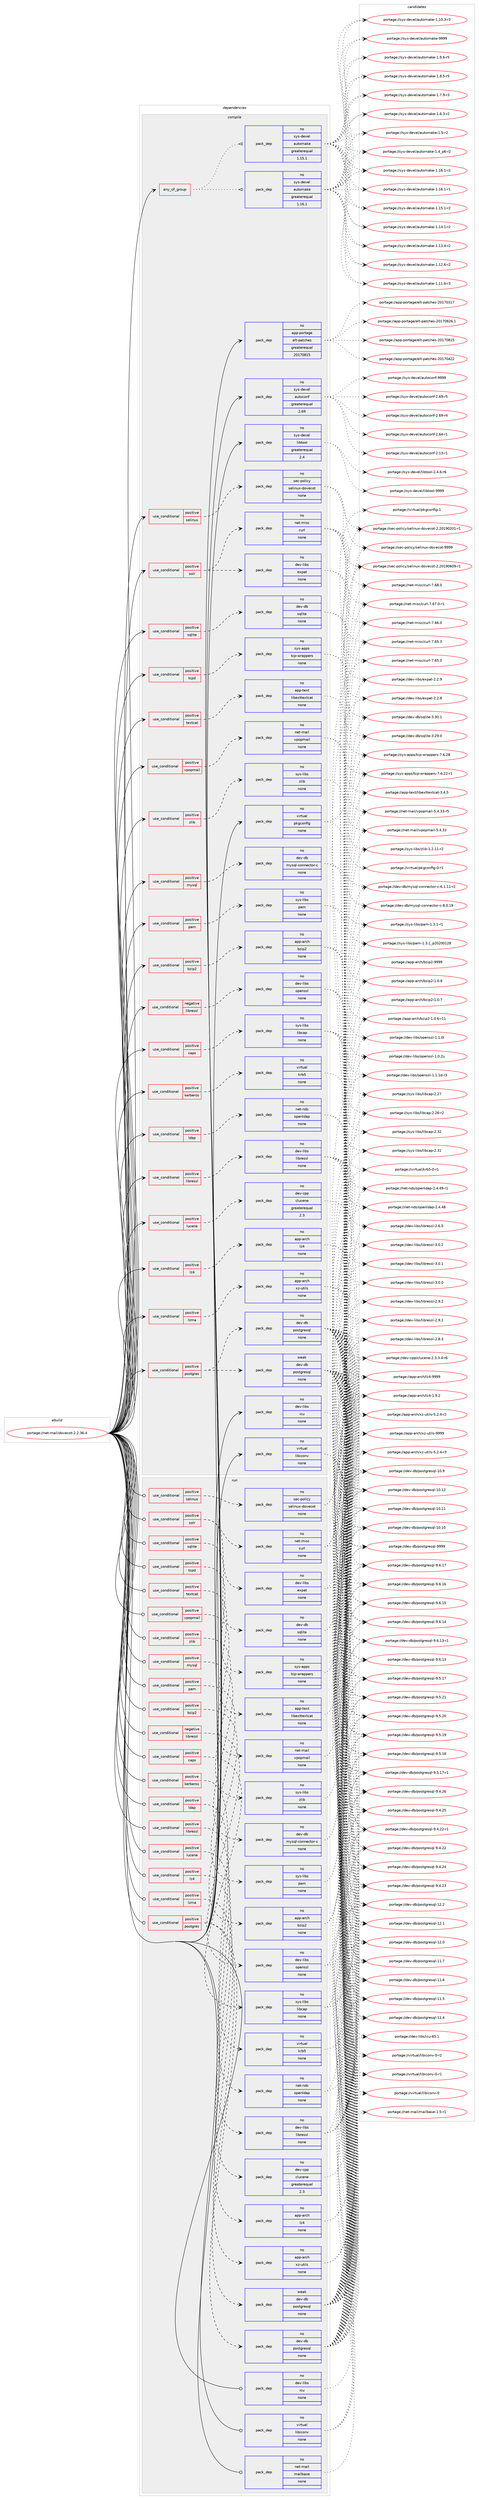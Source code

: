 digraph prolog {

# *************
# Graph options
# *************

newrank=true;
concentrate=true;
compound=true;
graph [rankdir=LR,fontname=Helvetica,fontsize=10,ranksep=1.5];#, ranksep=2.5, nodesep=0.2];
edge  [arrowhead=vee];
node  [fontname=Helvetica,fontsize=10];

# **********
# The ebuild
# **********

subgraph cluster_leftcol {
color=gray;
rank=same;
label=<<i>ebuild</i>>;
id [label="portage://net-mail/dovecot-2.2.36.4", color=red, width=4, href="../net-mail/dovecot-2.2.36.4.svg"];
}

# ****************
# The dependencies
# ****************

subgraph cluster_midcol {
color=gray;
label=<<i>dependencies</i>>;
subgraph cluster_compile {
fillcolor="#eeeeee";
style=filled;
label=<<i>compile</i>>;
subgraph any1537 {
dependency85463 [label=<<TABLE BORDER="0" CELLBORDER="1" CELLSPACING="0" CELLPADDING="4"><TR><TD CELLPADDING="10">any_of_group</TD></TR></TABLE>>, shape=none, color=red];subgraph pack65512 {
dependency85464 [label=<<TABLE BORDER="0" CELLBORDER="1" CELLSPACING="0" CELLPADDING="4" WIDTH="220"><TR><TD ROWSPAN="6" CELLPADDING="30">pack_dep</TD></TR><TR><TD WIDTH="110">no</TD></TR><TR><TD>sys-devel</TD></TR><TR><TD>automake</TD></TR><TR><TD>greaterequal</TD></TR><TR><TD>1.16.1</TD></TR></TABLE>>, shape=none, color=blue];
}
dependency85463:e -> dependency85464:w [weight=20,style="dotted",arrowhead="oinv"];
subgraph pack65513 {
dependency85465 [label=<<TABLE BORDER="0" CELLBORDER="1" CELLSPACING="0" CELLPADDING="4" WIDTH="220"><TR><TD ROWSPAN="6" CELLPADDING="30">pack_dep</TD></TR><TR><TD WIDTH="110">no</TD></TR><TR><TD>sys-devel</TD></TR><TR><TD>automake</TD></TR><TR><TD>greaterequal</TD></TR><TR><TD>1.15.1</TD></TR></TABLE>>, shape=none, color=blue];
}
dependency85463:e -> dependency85465:w [weight=20,style="dotted",arrowhead="oinv"];
}
id:e -> dependency85463:w [weight=20,style="solid",arrowhead="vee"];
subgraph cond18339 {
dependency85466 [label=<<TABLE BORDER="0" CELLBORDER="1" CELLSPACING="0" CELLPADDING="4"><TR><TD ROWSPAN="3" CELLPADDING="10">use_conditional</TD></TR><TR><TD>negative</TD></TR><TR><TD>libressl</TD></TR></TABLE>>, shape=none, color=red];
subgraph pack65514 {
dependency85467 [label=<<TABLE BORDER="0" CELLBORDER="1" CELLSPACING="0" CELLPADDING="4" WIDTH="220"><TR><TD ROWSPAN="6" CELLPADDING="30">pack_dep</TD></TR><TR><TD WIDTH="110">no</TD></TR><TR><TD>dev-libs</TD></TR><TR><TD>openssl</TD></TR><TR><TD>none</TD></TR><TR><TD></TD></TR></TABLE>>, shape=none, color=blue];
}
dependency85466:e -> dependency85467:w [weight=20,style="dashed",arrowhead="vee"];
}
id:e -> dependency85466:w [weight=20,style="solid",arrowhead="vee"];
subgraph cond18340 {
dependency85468 [label=<<TABLE BORDER="0" CELLBORDER="1" CELLSPACING="0" CELLPADDING="4"><TR><TD ROWSPAN="3" CELLPADDING="10">use_conditional</TD></TR><TR><TD>positive</TD></TR><TR><TD>bzip2</TD></TR></TABLE>>, shape=none, color=red];
subgraph pack65515 {
dependency85469 [label=<<TABLE BORDER="0" CELLBORDER="1" CELLSPACING="0" CELLPADDING="4" WIDTH="220"><TR><TD ROWSPAN="6" CELLPADDING="30">pack_dep</TD></TR><TR><TD WIDTH="110">no</TD></TR><TR><TD>app-arch</TD></TR><TR><TD>bzip2</TD></TR><TR><TD>none</TD></TR><TR><TD></TD></TR></TABLE>>, shape=none, color=blue];
}
dependency85468:e -> dependency85469:w [weight=20,style="dashed",arrowhead="vee"];
}
id:e -> dependency85468:w [weight=20,style="solid",arrowhead="vee"];
subgraph cond18341 {
dependency85470 [label=<<TABLE BORDER="0" CELLBORDER="1" CELLSPACING="0" CELLPADDING="4"><TR><TD ROWSPAN="3" CELLPADDING="10">use_conditional</TD></TR><TR><TD>positive</TD></TR><TR><TD>caps</TD></TR></TABLE>>, shape=none, color=red];
subgraph pack65516 {
dependency85471 [label=<<TABLE BORDER="0" CELLBORDER="1" CELLSPACING="0" CELLPADDING="4" WIDTH="220"><TR><TD ROWSPAN="6" CELLPADDING="30">pack_dep</TD></TR><TR><TD WIDTH="110">no</TD></TR><TR><TD>sys-libs</TD></TR><TR><TD>libcap</TD></TR><TR><TD>none</TD></TR><TR><TD></TD></TR></TABLE>>, shape=none, color=blue];
}
dependency85470:e -> dependency85471:w [weight=20,style="dashed",arrowhead="vee"];
}
id:e -> dependency85470:w [weight=20,style="solid",arrowhead="vee"];
subgraph cond18342 {
dependency85472 [label=<<TABLE BORDER="0" CELLBORDER="1" CELLSPACING="0" CELLPADDING="4"><TR><TD ROWSPAN="3" CELLPADDING="10">use_conditional</TD></TR><TR><TD>positive</TD></TR><TR><TD>kerberos</TD></TR></TABLE>>, shape=none, color=red];
subgraph pack65517 {
dependency85473 [label=<<TABLE BORDER="0" CELLBORDER="1" CELLSPACING="0" CELLPADDING="4" WIDTH="220"><TR><TD ROWSPAN="6" CELLPADDING="30">pack_dep</TD></TR><TR><TD WIDTH="110">no</TD></TR><TR><TD>virtual</TD></TR><TR><TD>krb5</TD></TR><TR><TD>none</TD></TR><TR><TD></TD></TR></TABLE>>, shape=none, color=blue];
}
dependency85472:e -> dependency85473:w [weight=20,style="dashed",arrowhead="vee"];
}
id:e -> dependency85472:w [weight=20,style="solid",arrowhead="vee"];
subgraph cond18343 {
dependency85474 [label=<<TABLE BORDER="0" CELLBORDER="1" CELLSPACING="0" CELLPADDING="4"><TR><TD ROWSPAN="3" CELLPADDING="10">use_conditional</TD></TR><TR><TD>positive</TD></TR><TR><TD>ldap</TD></TR></TABLE>>, shape=none, color=red];
subgraph pack65518 {
dependency85475 [label=<<TABLE BORDER="0" CELLBORDER="1" CELLSPACING="0" CELLPADDING="4" WIDTH="220"><TR><TD ROWSPAN="6" CELLPADDING="30">pack_dep</TD></TR><TR><TD WIDTH="110">no</TD></TR><TR><TD>net-nds</TD></TR><TR><TD>openldap</TD></TR><TR><TD>none</TD></TR><TR><TD></TD></TR></TABLE>>, shape=none, color=blue];
}
dependency85474:e -> dependency85475:w [weight=20,style="dashed",arrowhead="vee"];
}
id:e -> dependency85474:w [weight=20,style="solid",arrowhead="vee"];
subgraph cond18344 {
dependency85476 [label=<<TABLE BORDER="0" CELLBORDER="1" CELLSPACING="0" CELLPADDING="4"><TR><TD ROWSPAN="3" CELLPADDING="10">use_conditional</TD></TR><TR><TD>positive</TD></TR><TR><TD>libressl</TD></TR></TABLE>>, shape=none, color=red];
subgraph pack65519 {
dependency85477 [label=<<TABLE BORDER="0" CELLBORDER="1" CELLSPACING="0" CELLPADDING="4" WIDTH="220"><TR><TD ROWSPAN="6" CELLPADDING="30">pack_dep</TD></TR><TR><TD WIDTH="110">no</TD></TR><TR><TD>dev-libs</TD></TR><TR><TD>libressl</TD></TR><TR><TD>none</TD></TR><TR><TD></TD></TR></TABLE>>, shape=none, color=blue];
}
dependency85476:e -> dependency85477:w [weight=20,style="dashed",arrowhead="vee"];
}
id:e -> dependency85476:w [weight=20,style="solid",arrowhead="vee"];
subgraph cond18345 {
dependency85478 [label=<<TABLE BORDER="0" CELLBORDER="1" CELLSPACING="0" CELLPADDING="4"><TR><TD ROWSPAN="3" CELLPADDING="10">use_conditional</TD></TR><TR><TD>positive</TD></TR><TR><TD>lucene</TD></TR></TABLE>>, shape=none, color=red];
subgraph pack65520 {
dependency85479 [label=<<TABLE BORDER="0" CELLBORDER="1" CELLSPACING="0" CELLPADDING="4" WIDTH="220"><TR><TD ROWSPAN="6" CELLPADDING="30">pack_dep</TD></TR><TR><TD WIDTH="110">no</TD></TR><TR><TD>dev-cpp</TD></TR><TR><TD>clucene</TD></TR><TR><TD>greaterequal</TD></TR><TR><TD>2.3</TD></TR></TABLE>>, shape=none, color=blue];
}
dependency85478:e -> dependency85479:w [weight=20,style="dashed",arrowhead="vee"];
}
id:e -> dependency85478:w [weight=20,style="solid",arrowhead="vee"];
subgraph cond18346 {
dependency85480 [label=<<TABLE BORDER="0" CELLBORDER="1" CELLSPACING="0" CELLPADDING="4"><TR><TD ROWSPAN="3" CELLPADDING="10">use_conditional</TD></TR><TR><TD>positive</TD></TR><TR><TD>lz4</TD></TR></TABLE>>, shape=none, color=red];
subgraph pack65521 {
dependency85481 [label=<<TABLE BORDER="0" CELLBORDER="1" CELLSPACING="0" CELLPADDING="4" WIDTH="220"><TR><TD ROWSPAN="6" CELLPADDING="30">pack_dep</TD></TR><TR><TD WIDTH="110">no</TD></TR><TR><TD>app-arch</TD></TR><TR><TD>lz4</TD></TR><TR><TD>none</TD></TR><TR><TD></TD></TR></TABLE>>, shape=none, color=blue];
}
dependency85480:e -> dependency85481:w [weight=20,style="dashed",arrowhead="vee"];
}
id:e -> dependency85480:w [weight=20,style="solid",arrowhead="vee"];
subgraph cond18347 {
dependency85482 [label=<<TABLE BORDER="0" CELLBORDER="1" CELLSPACING="0" CELLPADDING="4"><TR><TD ROWSPAN="3" CELLPADDING="10">use_conditional</TD></TR><TR><TD>positive</TD></TR><TR><TD>lzma</TD></TR></TABLE>>, shape=none, color=red];
subgraph pack65522 {
dependency85483 [label=<<TABLE BORDER="0" CELLBORDER="1" CELLSPACING="0" CELLPADDING="4" WIDTH="220"><TR><TD ROWSPAN="6" CELLPADDING="30">pack_dep</TD></TR><TR><TD WIDTH="110">no</TD></TR><TR><TD>app-arch</TD></TR><TR><TD>xz-utils</TD></TR><TR><TD>none</TD></TR><TR><TD></TD></TR></TABLE>>, shape=none, color=blue];
}
dependency85482:e -> dependency85483:w [weight=20,style="dashed",arrowhead="vee"];
}
id:e -> dependency85482:w [weight=20,style="solid",arrowhead="vee"];
subgraph cond18348 {
dependency85484 [label=<<TABLE BORDER="0" CELLBORDER="1" CELLSPACING="0" CELLPADDING="4"><TR><TD ROWSPAN="3" CELLPADDING="10">use_conditional</TD></TR><TR><TD>positive</TD></TR><TR><TD>mysql</TD></TR></TABLE>>, shape=none, color=red];
subgraph pack65523 {
dependency85485 [label=<<TABLE BORDER="0" CELLBORDER="1" CELLSPACING="0" CELLPADDING="4" WIDTH="220"><TR><TD ROWSPAN="6" CELLPADDING="30">pack_dep</TD></TR><TR><TD WIDTH="110">no</TD></TR><TR><TD>dev-db</TD></TR><TR><TD>mysql-connector-c</TD></TR><TR><TD>none</TD></TR><TR><TD></TD></TR></TABLE>>, shape=none, color=blue];
}
dependency85484:e -> dependency85485:w [weight=20,style="dashed",arrowhead="vee"];
}
id:e -> dependency85484:w [weight=20,style="solid",arrowhead="vee"];
subgraph cond18349 {
dependency85486 [label=<<TABLE BORDER="0" CELLBORDER="1" CELLSPACING="0" CELLPADDING="4"><TR><TD ROWSPAN="3" CELLPADDING="10">use_conditional</TD></TR><TR><TD>positive</TD></TR><TR><TD>pam</TD></TR></TABLE>>, shape=none, color=red];
subgraph pack65524 {
dependency85487 [label=<<TABLE BORDER="0" CELLBORDER="1" CELLSPACING="0" CELLPADDING="4" WIDTH="220"><TR><TD ROWSPAN="6" CELLPADDING="30">pack_dep</TD></TR><TR><TD WIDTH="110">no</TD></TR><TR><TD>sys-libs</TD></TR><TR><TD>pam</TD></TR><TR><TD>none</TD></TR><TR><TD></TD></TR></TABLE>>, shape=none, color=blue];
}
dependency85486:e -> dependency85487:w [weight=20,style="dashed",arrowhead="vee"];
}
id:e -> dependency85486:w [weight=20,style="solid",arrowhead="vee"];
subgraph cond18350 {
dependency85488 [label=<<TABLE BORDER="0" CELLBORDER="1" CELLSPACING="0" CELLPADDING="4"><TR><TD ROWSPAN="3" CELLPADDING="10">use_conditional</TD></TR><TR><TD>positive</TD></TR><TR><TD>postgres</TD></TR></TABLE>>, shape=none, color=red];
subgraph pack65525 {
dependency85489 [label=<<TABLE BORDER="0" CELLBORDER="1" CELLSPACING="0" CELLPADDING="4" WIDTH="220"><TR><TD ROWSPAN="6" CELLPADDING="30">pack_dep</TD></TR><TR><TD WIDTH="110">no</TD></TR><TR><TD>dev-db</TD></TR><TR><TD>postgresql</TD></TR><TR><TD>none</TD></TR><TR><TD></TD></TR></TABLE>>, shape=none, color=blue];
}
dependency85488:e -> dependency85489:w [weight=20,style="dashed",arrowhead="vee"];
subgraph pack65526 {
dependency85490 [label=<<TABLE BORDER="0" CELLBORDER="1" CELLSPACING="0" CELLPADDING="4" WIDTH="220"><TR><TD ROWSPAN="6" CELLPADDING="30">pack_dep</TD></TR><TR><TD WIDTH="110">weak</TD></TR><TR><TD>dev-db</TD></TR><TR><TD>postgresql</TD></TR><TR><TD>none</TD></TR><TR><TD></TD></TR></TABLE>>, shape=none, color=blue];
}
dependency85488:e -> dependency85490:w [weight=20,style="dashed",arrowhead="vee"];
}
id:e -> dependency85488:w [weight=20,style="solid",arrowhead="vee"];
subgraph cond18351 {
dependency85491 [label=<<TABLE BORDER="0" CELLBORDER="1" CELLSPACING="0" CELLPADDING="4"><TR><TD ROWSPAN="3" CELLPADDING="10">use_conditional</TD></TR><TR><TD>positive</TD></TR><TR><TD>selinux</TD></TR></TABLE>>, shape=none, color=red];
subgraph pack65527 {
dependency85492 [label=<<TABLE BORDER="0" CELLBORDER="1" CELLSPACING="0" CELLPADDING="4" WIDTH="220"><TR><TD ROWSPAN="6" CELLPADDING="30">pack_dep</TD></TR><TR><TD WIDTH="110">no</TD></TR><TR><TD>sec-policy</TD></TR><TR><TD>selinux-dovecot</TD></TR><TR><TD>none</TD></TR><TR><TD></TD></TR></TABLE>>, shape=none, color=blue];
}
dependency85491:e -> dependency85492:w [weight=20,style="dashed",arrowhead="vee"];
}
id:e -> dependency85491:w [weight=20,style="solid",arrowhead="vee"];
subgraph cond18352 {
dependency85493 [label=<<TABLE BORDER="0" CELLBORDER="1" CELLSPACING="0" CELLPADDING="4"><TR><TD ROWSPAN="3" CELLPADDING="10">use_conditional</TD></TR><TR><TD>positive</TD></TR><TR><TD>solr</TD></TR></TABLE>>, shape=none, color=red];
subgraph pack65528 {
dependency85494 [label=<<TABLE BORDER="0" CELLBORDER="1" CELLSPACING="0" CELLPADDING="4" WIDTH="220"><TR><TD ROWSPAN="6" CELLPADDING="30">pack_dep</TD></TR><TR><TD WIDTH="110">no</TD></TR><TR><TD>net-misc</TD></TR><TR><TD>curl</TD></TR><TR><TD>none</TD></TR><TR><TD></TD></TR></TABLE>>, shape=none, color=blue];
}
dependency85493:e -> dependency85494:w [weight=20,style="dashed",arrowhead="vee"];
subgraph pack65529 {
dependency85495 [label=<<TABLE BORDER="0" CELLBORDER="1" CELLSPACING="0" CELLPADDING="4" WIDTH="220"><TR><TD ROWSPAN="6" CELLPADDING="30">pack_dep</TD></TR><TR><TD WIDTH="110">no</TD></TR><TR><TD>dev-libs</TD></TR><TR><TD>expat</TD></TR><TR><TD>none</TD></TR><TR><TD></TD></TR></TABLE>>, shape=none, color=blue];
}
dependency85493:e -> dependency85495:w [weight=20,style="dashed",arrowhead="vee"];
}
id:e -> dependency85493:w [weight=20,style="solid",arrowhead="vee"];
subgraph cond18353 {
dependency85496 [label=<<TABLE BORDER="0" CELLBORDER="1" CELLSPACING="0" CELLPADDING="4"><TR><TD ROWSPAN="3" CELLPADDING="10">use_conditional</TD></TR><TR><TD>positive</TD></TR><TR><TD>sqlite</TD></TR></TABLE>>, shape=none, color=red];
subgraph pack65530 {
dependency85497 [label=<<TABLE BORDER="0" CELLBORDER="1" CELLSPACING="0" CELLPADDING="4" WIDTH="220"><TR><TD ROWSPAN="6" CELLPADDING="30">pack_dep</TD></TR><TR><TD WIDTH="110">no</TD></TR><TR><TD>dev-db</TD></TR><TR><TD>sqlite</TD></TR><TR><TD>none</TD></TR><TR><TD></TD></TR></TABLE>>, shape=none, color=blue];
}
dependency85496:e -> dependency85497:w [weight=20,style="dashed",arrowhead="vee"];
}
id:e -> dependency85496:w [weight=20,style="solid",arrowhead="vee"];
subgraph cond18354 {
dependency85498 [label=<<TABLE BORDER="0" CELLBORDER="1" CELLSPACING="0" CELLPADDING="4"><TR><TD ROWSPAN="3" CELLPADDING="10">use_conditional</TD></TR><TR><TD>positive</TD></TR><TR><TD>tcpd</TD></TR></TABLE>>, shape=none, color=red];
subgraph pack65531 {
dependency85499 [label=<<TABLE BORDER="0" CELLBORDER="1" CELLSPACING="0" CELLPADDING="4" WIDTH="220"><TR><TD ROWSPAN="6" CELLPADDING="30">pack_dep</TD></TR><TR><TD WIDTH="110">no</TD></TR><TR><TD>sys-apps</TD></TR><TR><TD>tcp-wrappers</TD></TR><TR><TD>none</TD></TR><TR><TD></TD></TR></TABLE>>, shape=none, color=blue];
}
dependency85498:e -> dependency85499:w [weight=20,style="dashed",arrowhead="vee"];
}
id:e -> dependency85498:w [weight=20,style="solid",arrowhead="vee"];
subgraph cond18355 {
dependency85500 [label=<<TABLE BORDER="0" CELLBORDER="1" CELLSPACING="0" CELLPADDING="4"><TR><TD ROWSPAN="3" CELLPADDING="10">use_conditional</TD></TR><TR><TD>positive</TD></TR><TR><TD>textcat</TD></TR></TABLE>>, shape=none, color=red];
subgraph pack65532 {
dependency85501 [label=<<TABLE BORDER="0" CELLBORDER="1" CELLSPACING="0" CELLPADDING="4" WIDTH="220"><TR><TD ROWSPAN="6" CELLPADDING="30">pack_dep</TD></TR><TR><TD WIDTH="110">no</TD></TR><TR><TD>app-text</TD></TR><TR><TD>libexttextcat</TD></TR><TR><TD>none</TD></TR><TR><TD></TD></TR></TABLE>>, shape=none, color=blue];
}
dependency85500:e -> dependency85501:w [weight=20,style="dashed",arrowhead="vee"];
}
id:e -> dependency85500:w [weight=20,style="solid",arrowhead="vee"];
subgraph cond18356 {
dependency85502 [label=<<TABLE BORDER="0" CELLBORDER="1" CELLSPACING="0" CELLPADDING="4"><TR><TD ROWSPAN="3" CELLPADDING="10">use_conditional</TD></TR><TR><TD>positive</TD></TR><TR><TD>vpopmail</TD></TR></TABLE>>, shape=none, color=red];
subgraph pack65533 {
dependency85503 [label=<<TABLE BORDER="0" CELLBORDER="1" CELLSPACING="0" CELLPADDING="4" WIDTH="220"><TR><TD ROWSPAN="6" CELLPADDING="30">pack_dep</TD></TR><TR><TD WIDTH="110">no</TD></TR><TR><TD>net-mail</TD></TR><TR><TD>vpopmail</TD></TR><TR><TD>none</TD></TR><TR><TD></TD></TR></TABLE>>, shape=none, color=blue];
}
dependency85502:e -> dependency85503:w [weight=20,style="dashed",arrowhead="vee"];
}
id:e -> dependency85502:w [weight=20,style="solid",arrowhead="vee"];
subgraph cond18357 {
dependency85504 [label=<<TABLE BORDER="0" CELLBORDER="1" CELLSPACING="0" CELLPADDING="4"><TR><TD ROWSPAN="3" CELLPADDING="10">use_conditional</TD></TR><TR><TD>positive</TD></TR><TR><TD>zlib</TD></TR></TABLE>>, shape=none, color=red];
subgraph pack65534 {
dependency85505 [label=<<TABLE BORDER="0" CELLBORDER="1" CELLSPACING="0" CELLPADDING="4" WIDTH="220"><TR><TD ROWSPAN="6" CELLPADDING="30">pack_dep</TD></TR><TR><TD WIDTH="110">no</TD></TR><TR><TD>sys-libs</TD></TR><TR><TD>zlib</TD></TR><TR><TD>none</TD></TR><TR><TD></TD></TR></TABLE>>, shape=none, color=blue];
}
dependency85504:e -> dependency85505:w [weight=20,style="dashed",arrowhead="vee"];
}
id:e -> dependency85504:w [weight=20,style="solid",arrowhead="vee"];
subgraph pack65535 {
dependency85506 [label=<<TABLE BORDER="0" CELLBORDER="1" CELLSPACING="0" CELLPADDING="4" WIDTH="220"><TR><TD ROWSPAN="6" CELLPADDING="30">pack_dep</TD></TR><TR><TD WIDTH="110">no</TD></TR><TR><TD>app-portage</TD></TR><TR><TD>elt-patches</TD></TR><TR><TD>greaterequal</TD></TR><TR><TD>20170815</TD></TR></TABLE>>, shape=none, color=blue];
}
id:e -> dependency85506:w [weight=20,style="solid",arrowhead="vee"];
subgraph pack65536 {
dependency85507 [label=<<TABLE BORDER="0" CELLBORDER="1" CELLSPACING="0" CELLPADDING="4" WIDTH="220"><TR><TD ROWSPAN="6" CELLPADDING="30">pack_dep</TD></TR><TR><TD WIDTH="110">no</TD></TR><TR><TD>dev-libs</TD></TR><TR><TD>icu</TD></TR><TR><TD>none</TD></TR><TR><TD></TD></TR></TABLE>>, shape=none, color=blue];
}
id:e -> dependency85507:w [weight=20,style="solid",arrowhead="vee"];
subgraph pack65537 {
dependency85508 [label=<<TABLE BORDER="0" CELLBORDER="1" CELLSPACING="0" CELLPADDING="4" WIDTH="220"><TR><TD ROWSPAN="6" CELLPADDING="30">pack_dep</TD></TR><TR><TD WIDTH="110">no</TD></TR><TR><TD>sys-devel</TD></TR><TR><TD>autoconf</TD></TR><TR><TD>greaterequal</TD></TR><TR><TD>2.69</TD></TR></TABLE>>, shape=none, color=blue];
}
id:e -> dependency85508:w [weight=20,style="solid",arrowhead="vee"];
subgraph pack65538 {
dependency85509 [label=<<TABLE BORDER="0" CELLBORDER="1" CELLSPACING="0" CELLPADDING="4" WIDTH="220"><TR><TD ROWSPAN="6" CELLPADDING="30">pack_dep</TD></TR><TR><TD WIDTH="110">no</TD></TR><TR><TD>sys-devel</TD></TR><TR><TD>libtool</TD></TR><TR><TD>greaterequal</TD></TR><TR><TD>2.4</TD></TR></TABLE>>, shape=none, color=blue];
}
id:e -> dependency85509:w [weight=20,style="solid",arrowhead="vee"];
subgraph pack65539 {
dependency85510 [label=<<TABLE BORDER="0" CELLBORDER="1" CELLSPACING="0" CELLPADDING="4" WIDTH="220"><TR><TD ROWSPAN="6" CELLPADDING="30">pack_dep</TD></TR><TR><TD WIDTH="110">no</TD></TR><TR><TD>virtual</TD></TR><TR><TD>libiconv</TD></TR><TR><TD>none</TD></TR><TR><TD></TD></TR></TABLE>>, shape=none, color=blue];
}
id:e -> dependency85510:w [weight=20,style="solid",arrowhead="vee"];
subgraph pack65540 {
dependency85511 [label=<<TABLE BORDER="0" CELLBORDER="1" CELLSPACING="0" CELLPADDING="4" WIDTH="220"><TR><TD ROWSPAN="6" CELLPADDING="30">pack_dep</TD></TR><TR><TD WIDTH="110">no</TD></TR><TR><TD>virtual</TD></TR><TR><TD>pkgconfig</TD></TR><TR><TD>none</TD></TR><TR><TD></TD></TR></TABLE>>, shape=none, color=blue];
}
id:e -> dependency85511:w [weight=20,style="solid",arrowhead="vee"];
}
subgraph cluster_compileandrun {
fillcolor="#eeeeee";
style=filled;
label=<<i>compile and run</i>>;
}
subgraph cluster_run {
fillcolor="#eeeeee";
style=filled;
label=<<i>run</i>>;
subgraph cond18358 {
dependency85512 [label=<<TABLE BORDER="0" CELLBORDER="1" CELLSPACING="0" CELLPADDING="4"><TR><TD ROWSPAN="3" CELLPADDING="10">use_conditional</TD></TR><TR><TD>negative</TD></TR><TR><TD>libressl</TD></TR></TABLE>>, shape=none, color=red];
subgraph pack65541 {
dependency85513 [label=<<TABLE BORDER="0" CELLBORDER="1" CELLSPACING="0" CELLPADDING="4" WIDTH="220"><TR><TD ROWSPAN="6" CELLPADDING="30">pack_dep</TD></TR><TR><TD WIDTH="110">no</TD></TR><TR><TD>dev-libs</TD></TR><TR><TD>openssl</TD></TR><TR><TD>none</TD></TR><TR><TD></TD></TR></TABLE>>, shape=none, color=blue];
}
dependency85512:e -> dependency85513:w [weight=20,style="dashed",arrowhead="vee"];
}
id:e -> dependency85512:w [weight=20,style="solid",arrowhead="odot"];
subgraph cond18359 {
dependency85514 [label=<<TABLE BORDER="0" CELLBORDER="1" CELLSPACING="0" CELLPADDING="4"><TR><TD ROWSPAN="3" CELLPADDING="10">use_conditional</TD></TR><TR><TD>positive</TD></TR><TR><TD>bzip2</TD></TR></TABLE>>, shape=none, color=red];
subgraph pack65542 {
dependency85515 [label=<<TABLE BORDER="0" CELLBORDER="1" CELLSPACING="0" CELLPADDING="4" WIDTH="220"><TR><TD ROWSPAN="6" CELLPADDING="30">pack_dep</TD></TR><TR><TD WIDTH="110">no</TD></TR><TR><TD>app-arch</TD></TR><TR><TD>bzip2</TD></TR><TR><TD>none</TD></TR><TR><TD></TD></TR></TABLE>>, shape=none, color=blue];
}
dependency85514:e -> dependency85515:w [weight=20,style="dashed",arrowhead="vee"];
}
id:e -> dependency85514:w [weight=20,style="solid",arrowhead="odot"];
subgraph cond18360 {
dependency85516 [label=<<TABLE BORDER="0" CELLBORDER="1" CELLSPACING="0" CELLPADDING="4"><TR><TD ROWSPAN="3" CELLPADDING="10">use_conditional</TD></TR><TR><TD>positive</TD></TR><TR><TD>caps</TD></TR></TABLE>>, shape=none, color=red];
subgraph pack65543 {
dependency85517 [label=<<TABLE BORDER="0" CELLBORDER="1" CELLSPACING="0" CELLPADDING="4" WIDTH="220"><TR><TD ROWSPAN="6" CELLPADDING="30">pack_dep</TD></TR><TR><TD WIDTH="110">no</TD></TR><TR><TD>sys-libs</TD></TR><TR><TD>libcap</TD></TR><TR><TD>none</TD></TR><TR><TD></TD></TR></TABLE>>, shape=none, color=blue];
}
dependency85516:e -> dependency85517:w [weight=20,style="dashed",arrowhead="vee"];
}
id:e -> dependency85516:w [weight=20,style="solid",arrowhead="odot"];
subgraph cond18361 {
dependency85518 [label=<<TABLE BORDER="0" CELLBORDER="1" CELLSPACING="0" CELLPADDING="4"><TR><TD ROWSPAN="3" CELLPADDING="10">use_conditional</TD></TR><TR><TD>positive</TD></TR><TR><TD>kerberos</TD></TR></TABLE>>, shape=none, color=red];
subgraph pack65544 {
dependency85519 [label=<<TABLE BORDER="0" CELLBORDER="1" CELLSPACING="0" CELLPADDING="4" WIDTH="220"><TR><TD ROWSPAN="6" CELLPADDING="30">pack_dep</TD></TR><TR><TD WIDTH="110">no</TD></TR><TR><TD>virtual</TD></TR><TR><TD>krb5</TD></TR><TR><TD>none</TD></TR><TR><TD></TD></TR></TABLE>>, shape=none, color=blue];
}
dependency85518:e -> dependency85519:w [weight=20,style="dashed",arrowhead="vee"];
}
id:e -> dependency85518:w [weight=20,style="solid",arrowhead="odot"];
subgraph cond18362 {
dependency85520 [label=<<TABLE BORDER="0" CELLBORDER="1" CELLSPACING="0" CELLPADDING="4"><TR><TD ROWSPAN="3" CELLPADDING="10">use_conditional</TD></TR><TR><TD>positive</TD></TR><TR><TD>ldap</TD></TR></TABLE>>, shape=none, color=red];
subgraph pack65545 {
dependency85521 [label=<<TABLE BORDER="0" CELLBORDER="1" CELLSPACING="0" CELLPADDING="4" WIDTH="220"><TR><TD ROWSPAN="6" CELLPADDING="30">pack_dep</TD></TR><TR><TD WIDTH="110">no</TD></TR><TR><TD>net-nds</TD></TR><TR><TD>openldap</TD></TR><TR><TD>none</TD></TR><TR><TD></TD></TR></TABLE>>, shape=none, color=blue];
}
dependency85520:e -> dependency85521:w [weight=20,style="dashed",arrowhead="vee"];
}
id:e -> dependency85520:w [weight=20,style="solid",arrowhead="odot"];
subgraph cond18363 {
dependency85522 [label=<<TABLE BORDER="0" CELLBORDER="1" CELLSPACING="0" CELLPADDING="4"><TR><TD ROWSPAN="3" CELLPADDING="10">use_conditional</TD></TR><TR><TD>positive</TD></TR><TR><TD>libressl</TD></TR></TABLE>>, shape=none, color=red];
subgraph pack65546 {
dependency85523 [label=<<TABLE BORDER="0" CELLBORDER="1" CELLSPACING="0" CELLPADDING="4" WIDTH="220"><TR><TD ROWSPAN="6" CELLPADDING="30">pack_dep</TD></TR><TR><TD WIDTH="110">no</TD></TR><TR><TD>dev-libs</TD></TR><TR><TD>libressl</TD></TR><TR><TD>none</TD></TR><TR><TD></TD></TR></TABLE>>, shape=none, color=blue];
}
dependency85522:e -> dependency85523:w [weight=20,style="dashed",arrowhead="vee"];
}
id:e -> dependency85522:w [weight=20,style="solid",arrowhead="odot"];
subgraph cond18364 {
dependency85524 [label=<<TABLE BORDER="0" CELLBORDER="1" CELLSPACING="0" CELLPADDING="4"><TR><TD ROWSPAN="3" CELLPADDING="10">use_conditional</TD></TR><TR><TD>positive</TD></TR><TR><TD>lucene</TD></TR></TABLE>>, shape=none, color=red];
subgraph pack65547 {
dependency85525 [label=<<TABLE BORDER="0" CELLBORDER="1" CELLSPACING="0" CELLPADDING="4" WIDTH="220"><TR><TD ROWSPAN="6" CELLPADDING="30">pack_dep</TD></TR><TR><TD WIDTH="110">no</TD></TR><TR><TD>dev-cpp</TD></TR><TR><TD>clucene</TD></TR><TR><TD>greaterequal</TD></TR><TR><TD>2.3</TD></TR></TABLE>>, shape=none, color=blue];
}
dependency85524:e -> dependency85525:w [weight=20,style="dashed",arrowhead="vee"];
}
id:e -> dependency85524:w [weight=20,style="solid",arrowhead="odot"];
subgraph cond18365 {
dependency85526 [label=<<TABLE BORDER="0" CELLBORDER="1" CELLSPACING="0" CELLPADDING="4"><TR><TD ROWSPAN="3" CELLPADDING="10">use_conditional</TD></TR><TR><TD>positive</TD></TR><TR><TD>lz4</TD></TR></TABLE>>, shape=none, color=red];
subgraph pack65548 {
dependency85527 [label=<<TABLE BORDER="0" CELLBORDER="1" CELLSPACING="0" CELLPADDING="4" WIDTH="220"><TR><TD ROWSPAN="6" CELLPADDING="30">pack_dep</TD></TR><TR><TD WIDTH="110">no</TD></TR><TR><TD>app-arch</TD></TR><TR><TD>lz4</TD></TR><TR><TD>none</TD></TR><TR><TD></TD></TR></TABLE>>, shape=none, color=blue];
}
dependency85526:e -> dependency85527:w [weight=20,style="dashed",arrowhead="vee"];
}
id:e -> dependency85526:w [weight=20,style="solid",arrowhead="odot"];
subgraph cond18366 {
dependency85528 [label=<<TABLE BORDER="0" CELLBORDER="1" CELLSPACING="0" CELLPADDING="4"><TR><TD ROWSPAN="3" CELLPADDING="10">use_conditional</TD></TR><TR><TD>positive</TD></TR><TR><TD>lzma</TD></TR></TABLE>>, shape=none, color=red];
subgraph pack65549 {
dependency85529 [label=<<TABLE BORDER="0" CELLBORDER="1" CELLSPACING="0" CELLPADDING="4" WIDTH="220"><TR><TD ROWSPAN="6" CELLPADDING="30">pack_dep</TD></TR><TR><TD WIDTH="110">no</TD></TR><TR><TD>app-arch</TD></TR><TR><TD>xz-utils</TD></TR><TR><TD>none</TD></TR><TR><TD></TD></TR></TABLE>>, shape=none, color=blue];
}
dependency85528:e -> dependency85529:w [weight=20,style="dashed",arrowhead="vee"];
}
id:e -> dependency85528:w [weight=20,style="solid",arrowhead="odot"];
subgraph cond18367 {
dependency85530 [label=<<TABLE BORDER="0" CELLBORDER="1" CELLSPACING="0" CELLPADDING="4"><TR><TD ROWSPAN="3" CELLPADDING="10">use_conditional</TD></TR><TR><TD>positive</TD></TR><TR><TD>mysql</TD></TR></TABLE>>, shape=none, color=red];
subgraph pack65550 {
dependency85531 [label=<<TABLE BORDER="0" CELLBORDER="1" CELLSPACING="0" CELLPADDING="4" WIDTH="220"><TR><TD ROWSPAN="6" CELLPADDING="30">pack_dep</TD></TR><TR><TD WIDTH="110">no</TD></TR><TR><TD>dev-db</TD></TR><TR><TD>mysql-connector-c</TD></TR><TR><TD>none</TD></TR><TR><TD></TD></TR></TABLE>>, shape=none, color=blue];
}
dependency85530:e -> dependency85531:w [weight=20,style="dashed",arrowhead="vee"];
}
id:e -> dependency85530:w [weight=20,style="solid",arrowhead="odot"];
subgraph cond18368 {
dependency85532 [label=<<TABLE BORDER="0" CELLBORDER="1" CELLSPACING="0" CELLPADDING="4"><TR><TD ROWSPAN="3" CELLPADDING="10">use_conditional</TD></TR><TR><TD>positive</TD></TR><TR><TD>pam</TD></TR></TABLE>>, shape=none, color=red];
subgraph pack65551 {
dependency85533 [label=<<TABLE BORDER="0" CELLBORDER="1" CELLSPACING="0" CELLPADDING="4" WIDTH="220"><TR><TD ROWSPAN="6" CELLPADDING="30">pack_dep</TD></TR><TR><TD WIDTH="110">no</TD></TR><TR><TD>sys-libs</TD></TR><TR><TD>pam</TD></TR><TR><TD>none</TD></TR><TR><TD></TD></TR></TABLE>>, shape=none, color=blue];
}
dependency85532:e -> dependency85533:w [weight=20,style="dashed",arrowhead="vee"];
}
id:e -> dependency85532:w [weight=20,style="solid",arrowhead="odot"];
subgraph cond18369 {
dependency85534 [label=<<TABLE BORDER="0" CELLBORDER="1" CELLSPACING="0" CELLPADDING="4"><TR><TD ROWSPAN="3" CELLPADDING="10">use_conditional</TD></TR><TR><TD>positive</TD></TR><TR><TD>postgres</TD></TR></TABLE>>, shape=none, color=red];
subgraph pack65552 {
dependency85535 [label=<<TABLE BORDER="0" CELLBORDER="1" CELLSPACING="0" CELLPADDING="4" WIDTH="220"><TR><TD ROWSPAN="6" CELLPADDING="30">pack_dep</TD></TR><TR><TD WIDTH="110">no</TD></TR><TR><TD>dev-db</TD></TR><TR><TD>postgresql</TD></TR><TR><TD>none</TD></TR><TR><TD></TD></TR></TABLE>>, shape=none, color=blue];
}
dependency85534:e -> dependency85535:w [weight=20,style="dashed",arrowhead="vee"];
subgraph pack65553 {
dependency85536 [label=<<TABLE BORDER="0" CELLBORDER="1" CELLSPACING="0" CELLPADDING="4" WIDTH="220"><TR><TD ROWSPAN="6" CELLPADDING="30">pack_dep</TD></TR><TR><TD WIDTH="110">weak</TD></TR><TR><TD>dev-db</TD></TR><TR><TD>postgresql</TD></TR><TR><TD>none</TD></TR><TR><TD></TD></TR></TABLE>>, shape=none, color=blue];
}
dependency85534:e -> dependency85536:w [weight=20,style="dashed",arrowhead="vee"];
}
id:e -> dependency85534:w [weight=20,style="solid",arrowhead="odot"];
subgraph cond18370 {
dependency85537 [label=<<TABLE BORDER="0" CELLBORDER="1" CELLSPACING="0" CELLPADDING="4"><TR><TD ROWSPAN="3" CELLPADDING="10">use_conditional</TD></TR><TR><TD>positive</TD></TR><TR><TD>selinux</TD></TR></TABLE>>, shape=none, color=red];
subgraph pack65554 {
dependency85538 [label=<<TABLE BORDER="0" CELLBORDER="1" CELLSPACING="0" CELLPADDING="4" WIDTH="220"><TR><TD ROWSPAN="6" CELLPADDING="30">pack_dep</TD></TR><TR><TD WIDTH="110">no</TD></TR><TR><TD>sec-policy</TD></TR><TR><TD>selinux-dovecot</TD></TR><TR><TD>none</TD></TR><TR><TD></TD></TR></TABLE>>, shape=none, color=blue];
}
dependency85537:e -> dependency85538:w [weight=20,style="dashed",arrowhead="vee"];
}
id:e -> dependency85537:w [weight=20,style="solid",arrowhead="odot"];
subgraph cond18371 {
dependency85539 [label=<<TABLE BORDER="0" CELLBORDER="1" CELLSPACING="0" CELLPADDING="4"><TR><TD ROWSPAN="3" CELLPADDING="10">use_conditional</TD></TR><TR><TD>positive</TD></TR><TR><TD>solr</TD></TR></TABLE>>, shape=none, color=red];
subgraph pack65555 {
dependency85540 [label=<<TABLE BORDER="0" CELLBORDER="1" CELLSPACING="0" CELLPADDING="4" WIDTH="220"><TR><TD ROWSPAN="6" CELLPADDING="30">pack_dep</TD></TR><TR><TD WIDTH="110">no</TD></TR><TR><TD>net-misc</TD></TR><TR><TD>curl</TD></TR><TR><TD>none</TD></TR><TR><TD></TD></TR></TABLE>>, shape=none, color=blue];
}
dependency85539:e -> dependency85540:w [weight=20,style="dashed",arrowhead="vee"];
subgraph pack65556 {
dependency85541 [label=<<TABLE BORDER="0" CELLBORDER="1" CELLSPACING="0" CELLPADDING="4" WIDTH="220"><TR><TD ROWSPAN="6" CELLPADDING="30">pack_dep</TD></TR><TR><TD WIDTH="110">no</TD></TR><TR><TD>dev-libs</TD></TR><TR><TD>expat</TD></TR><TR><TD>none</TD></TR><TR><TD></TD></TR></TABLE>>, shape=none, color=blue];
}
dependency85539:e -> dependency85541:w [weight=20,style="dashed",arrowhead="vee"];
}
id:e -> dependency85539:w [weight=20,style="solid",arrowhead="odot"];
subgraph cond18372 {
dependency85542 [label=<<TABLE BORDER="0" CELLBORDER="1" CELLSPACING="0" CELLPADDING="4"><TR><TD ROWSPAN="3" CELLPADDING="10">use_conditional</TD></TR><TR><TD>positive</TD></TR><TR><TD>sqlite</TD></TR></TABLE>>, shape=none, color=red];
subgraph pack65557 {
dependency85543 [label=<<TABLE BORDER="0" CELLBORDER="1" CELLSPACING="0" CELLPADDING="4" WIDTH="220"><TR><TD ROWSPAN="6" CELLPADDING="30">pack_dep</TD></TR><TR><TD WIDTH="110">no</TD></TR><TR><TD>dev-db</TD></TR><TR><TD>sqlite</TD></TR><TR><TD>none</TD></TR><TR><TD></TD></TR></TABLE>>, shape=none, color=blue];
}
dependency85542:e -> dependency85543:w [weight=20,style="dashed",arrowhead="vee"];
}
id:e -> dependency85542:w [weight=20,style="solid",arrowhead="odot"];
subgraph cond18373 {
dependency85544 [label=<<TABLE BORDER="0" CELLBORDER="1" CELLSPACING="0" CELLPADDING="4"><TR><TD ROWSPAN="3" CELLPADDING="10">use_conditional</TD></TR><TR><TD>positive</TD></TR><TR><TD>tcpd</TD></TR></TABLE>>, shape=none, color=red];
subgraph pack65558 {
dependency85545 [label=<<TABLE BORDER="0" CELLBORDER="1" CELLSPACING="0" CELLPADDING="4" WIDTH="220"><TR><TD ROWSPAN="6" CELLPADDING="30">pack_dep</TD></TR><TR><TD WIDTH="110">no</TD></TR><TR><TD>sys-apps</TD></TR><TR><TD>tcp-wrappers</TD></TR><TR><TD>none</TD></TR><TR><TD></TD></TR></TABLE>>, shape=none, color=blue];
}
dependency85544:e -> dependency85545:w [weight=20,style="dashed",arrowhead="vee"];
}
id:e -> dependency85544:w [weight=20,style="solid",arrowhead="odot"];
subgraph cond18374 {
dependency85546 [label=<<TABLE BORDER="0" CELLBORDER="1" CELLSPACING="0" CELLPADDING="4"><TR><TD ROWSPAN="3" CELLPADDING="10">use_conditional</TD></TR><TR><TD>positive</TD></TR><TR><TD>textcat</TD></TR></TABLE>>, shape=none, color=red];
subgraph pack65559 {
dependency85547 [label=<<TABLE BORDER="0" CELLBORDER="1" CELLSPACING="0" CELLPADDING="4" WIDTH="220"><TR><TD ROWSPAN="6" CELLPADDING="30">pack_dep</TD></TR><TR><TD WIDTH="110">no</TD></TR><TR><TD>app-text</TD></TR><TR><TD>libexttextcat</TD></TR><TR><TD>none</TD></TR><TR><TD></TD></TR></TABLE>>, shape=none, color=blue];
}
dependency85546:e -> dependency85547:w [weight=20,style="dashed",arrowhead="vee"];
}
id:e -> dependency85546:w [weight=20,style="solid",arrowhead="odot"];
subgraph cond18375 {
dependency85548 [label=<<TABLE BORDER="0" CELLBORDER="1" CELLSPACING="0" CELLPADDING="4"><TR><TD ROWSPAN="3" CELLPADDING="10">use_conditional</TD></TR><TR><TD>positive</TD></TR><TR><TD>vpopmail</TD></TR></TABLE>>, shape=none, color=red];
subgraph pack65560 {
dependency85549 [label=<<TABLE BORDER="0" CELLBORDER="1" CELLSPACING="0" CELLPADDING="4" WIDTH="220"><TR><TD ROWSPAN="6" CELLPADDING="30">pack_dep</TD></TR><TR><TD WIDTH="110">no</TD></TR><TR><TD>net-mail</TD></TR><TR><TD>vpopmail</TD></TR><TR><TD>none</TD></TR><TR><TD></TD></TR></TABLE>>, shape=none, color=blue];
}
dependency85548:e -> dependency85549:w [weight=20,style="dashed",arrowhead="vee"];
}
id:e -> dependency85548:w [weight=20,style="solid",arrowhead="odot"];
subgraph cond18376 {
dependency85550 [label=<<TABLE BORDER="0" CELLBORDER="1" CELLSPACING="0" CELLPADDING="4"><TR><TD ROWSPAN="3" CELLPADDING="10">use_conditional</TD></TR><TR><TD>positive</TD></TR><TR><TD>zlib</TD></TR></TABLE>>, shape=none, color=red];
subgraph pack65561 {
dependency85551 [label=<<TABLE BORDER="0" CELLBORDER="1" CELLSPACING="0" CELLPADDING="4" WIDTH="220"><TR><TD ROWSPAN="6" CELLPADDING="30">pack_dep</TD></TR><TR><TD WIDTH="110">no</TD></TR><TR><TD>sys-libs</TD></TR><TR><TD>zlib</TD></TR><TR><TD>none</TD></TR><TR><TD></TD></TR></TABLE>>, shape=none, color=blue];
}
dependency85550:e -> dependency85551:w [weight=20,style="dashed",arrowhead="vee"];
}
id:e -> dependency85550:w [weight=20,style="solid",arrowhead="odot"];
subgraph pack65562 {
dependency85552 [label=<<TABLE BORDER="0" CELLBORDER="1" CELLSPACING="0" CELLPADDING="4" WIDTH="220"><TR><TD ROWSPAN="6" CELLPADDING="30">pack_dep</TD></TR><TR><TD WIDTH="110">no</TD></TR><TR><TD>dev-libs</TD></TR><TR><TD>icu</TD></TR><TR><TD>none</TD></TR><TR><TD></TD></TR></TABLE>>, shape=none, color=blue];
}
id:e -> dependency85552:w [weight=20,style="solid",arrowhead="odot"];
subgraph pack65563 {
dependency85553 [label=<<TABLE BORDER="0" CELLBORDER="1" CELLSPACING="0" CELLPADDING="4" WIDTH="220"><TR><TD ROWSPAN="6" CELLPADDING="30">pack_dep</TD></TR><TR><TD WIDTH="110">no</TD></TR><TR><TD>net-mail</TD></TR><TR><TD>mailbase</TD></TR><TR><TD>none</TD></TR><TR><TD></TD></TR></TABLE>>, shape=none, color=blue];
}
id:e -> dependency85553:w [weight=20,style="solid",arrowhead="odot"];
subgraph pack65564 {
dependency85554 [label=<<TABLE BORDER="0" CELLBORDER="1" CELLSPACING="0" CELLPADDING="4" WIDTH="220"><TR><TD ROWSPAN="6" CELLPADDING="30">pack_dep</TD></TR><TR><TD WIDTH="110">no</TD></TR><TR><TD>virtual</TD></TR><TR><TD>libiconv</TD></TR><TR><TD>none</TD></TR><TR><TD></TD></TR></TABLE>>, shape=none, color=blue];
}
id:e -> dependency85554:w [weight=20,style="solid",arrowhead="odot"];
}
}

# **************
# The candidates
# **************

subgraph cluster_choices {
rank=same;
color=gray;
label=<<i>candidates</i>>;

subgraph choice65512 {
color=black;
nodesep=1;
choice115121115451001011181011084797117116111109971071014557575757 [label="portage://sys-devel/automake-9999", color=red, width=4,href="../sys-devel/automake-9999.svg"];
choice115121115451001011181011084797117116111109971071014549465746544511453 [label="portage://sys-devel/automake-1.9.6-r5", color=red, width=4,href="../sys-devel/automake-1.9.6-r5.svg"];
choice115121115451001011181011084797117116111109971071014549465646534511453 [label="portage://sys-devel/automake-1.8.5-r5", color=red, width=4,href="../sys-devel/automake-1.8.5-r5.svg"];
choice115121115451001011181011084797117116111109971071014549465546574511451 [label="portage://sys-devel/automake-1.7.9-r3", color=red, width=4,href="../sys-devel/automake-1.7.9-r3.svg"];
choice115121115451001011181011084797117116111109971071014549465446514511450 [label="portage://sys-devel/automake-1.6.3-r2", color=red, width=4,href="../sys-devel/automake-1.6.3-r2.svg"];
choice11512111545100101118101108479711711611110997107101454946534511450 [label="portage://sys-devel/automake-1.5-r2", color=red, width=4,href="../sys-devel/automake-1.5-r2.svg"];
choice115121115451001011181011084797117116111109971071014549465295112544511450 [label="portage://sys-devel/automake-1.4_p6-r2", color=red, width=4,href="../sys-devel/automake-1.4_p6-r2.svg"];
choice11512111545100101118101108479711711611110997107101454946495446494511450 [label="portage://sys-devel/automake-1.16.1-r2", color=red, width=4,href="../sys-devel/automake-1.16.1-r2.svg"];
choice11512111545100101118101108479711711611110997107101454946495446494511449 [label="portage://sys-devel/automake-1.16.1-r1", color=red, width=4,href="../sys-devel/automake-1.16.1-r1.svg"];
choice11512111545100101118101108479711711611110997107101454946495346494511450 [label="portage://sys-devel/automake-1.15.1-r2", color=red, width=4,href="../sys-devel/automake-1.15.1-r2.svg"];
choice11512111545100101118101108479711711611110997107101454946495246494511450 [label="portage://sys-devel/automake-1.14.1-r2", color=red, width=4,href="../sys-devel/automake-1.14.1-r2.svg"];
choice11512111545100101118101108479711711611110997107101454946495146524511450 [label="portage://sys-devel/automake-1.13.4-r2", color=red, width=4,href="../sys-devel/automake-1.13.4-r2.svg"];
choice11512111545100101118101108479711711611110997107101454946495046544511450 [label="portage://sys-devel/automake-1.12.6-r2", color=red, width=4,href="../sys-devel/automake-1.12.6-r2.svg"];
choice11512111545100101118101108479711711611110997107101454946494946544511451 [label="portage://sys-devel/automake-1.11.6-r3", color=red, width=4,href="../sys-devel/automake-1.11.6-r3.svg"];
choice11512111545100101118101108479711711611110997107101454946494846514511451 [label="portage://sys-devel/automake-1.10.3-r3", color=red, width=4,href="../sys-devel/automake-1.10.3-r3.svg"];
dependency85464:e -> choice115121115451001011181011084797117116111109971071014557575757:w [style=dotted,weight="100"];
dependency85464:e -> choice115121115451001011181011084797117116111109971071014549465746544511453:w [style=dotted,weight="100"];
dependency85464:e -> choice115121115451001011181011084797117116111109971071014549465646534511453:w [style=dotted,weight="100"];
dependency85464:e -> choice115121115451001011181011084797117116111109971071014549465546574511451:w [style=dotted,weight="100"];
dependency85464:e -> choice115121115451001011181011084797117116111109971071014549465446514511450:w [style=dotted,weight="100"];
dependency85464:e -> choice11512111545100101118101108479711711611110997107101454946534511450:w [style=dotted,weight="100"];
dependency85464:e -> choice115121115451001011181011084797117116111109971071014549465295112544511450:w [style=dotted,weight="100"];
dependency85464:e -> choice11512111545100101118101108479711711611110997107101454946495446494511450:w [style=dotted,weight="100"];
dependency85464:e -> choice11512111545100101118101108479711711611110997107101454946495446494511449:w [style=dotted,weight="100"];
dependency85464:e -> choice11512111545100101118101108479711711611110997107101454946495346494511450:w [style=dotted,weight="100"];
dependency85464:e -> choice11512111545100101118101108479711711611110997107101454946495246494511450:w [style=dotted,weight="100"];
dependency85464:e -> choice11512111545100101118101108479711711611110997107101454946495146524511450:w [style=dotted,weight="100"];
dependency85464:e -> choice11512111545100101118101108479711711611110997107101454946495046544511450:w [style=dotted,weight="100"];
dependency85464:e -> choice11512111545100101118101108479711711611110997107101454946494946544511451:w [style=dotted,weight="100"];
dependency85464:e -> choice11512111545100101118101108479711711611110997107101454946494846514511451:w [style=dotted,weight="100"];
}
subgraph choice65513 {
color=black;
nodesep=1;
choice115121115451001011181011084797117116111109971071014557575757 [label="portage://sys-devel/automake-9999", color=red, width=4,href="../sys-devel/automake-9999.svg"];
choice115121115451001011181011084797117116111109971071014549465746544511453 [label="portage://sys-devel/automake-1.9.6-r5", color=red, width=4,href="../sys-devel/automake-1.9.6-r5.svg"];
choice115121115451001011181011084797117116111109971071014549465646534511453 [label="portage://sys-devel/automake-1.8.5-r5", color=red, width=4,href="../sys-devel/automake-1.8.5-r5.svg"];
choice115121115451001011181011084797117116111109971071014549465546574511451 [label="portage://sys-devel/automake-1.7.9-r3", color=red, width=4,href="../sys-devel/automake-1.7.9-r3.svg"];
choice115121115451001011181011084797117116111109971071014549465446514511450 [label="portage://sys-devel/automake-1.6.3-r2", color=red, width=4,href="../sys-devel/automake-1.6.3-r2.svg"];
choice11512111545100101118101108479711711611110997107101454946534511450 [label="portage://sys-devel/automake-1.5-r2", color=red, width=4,href="../sys-devel/automake-1.5-r2.svg"];
choice115121115451001011181011084797117116111109971071014549465295112544511450 [label="portage://sys-devel/automake-1.4_p6-r2", color=red, width=4,href="../sys-devel/automake-1.4_p6-r2.svg"];
choice11512111545100101118101108479711711611110997107101454946495446494511450 [label="portage://sys-devel/automake-1.16.1-r2", color=red, width=4,href="../sys-devel/automake-1.16.1-r2.svg"];
choice11512111545100101118101108479711711611110997107101454946495446494511449 [label="portage://sys-devel/automake-1.16.1-r1", color=red, width=4,href="../sys-devel/automake-1.16.1-r1.svg"];
choice11512111545100101118101108479711711611110997107101454946495346494511450 [label="portage://sys-devel/automake-1.15.1-r2", color=red, width=4,href="../sys-devel/automake-1.15.1-r2.svg"];
choice11512111545100101118101108479711711611110997107101454946495246494511450 [label="portage://sys-devel/automake-1.14.1-r2", color=red, width=4,href="../sys-devel/automake-1.14.1-r2.svg"];
choice11512111545100101118101108479711711611110997107101454946495146524511450 [label="portage://sys-devel/automake-1.13.4-r2", color=red, width=4,href="../sys-devel/automake-1.13.4-r2.svg"];
choice11512111545100101118101108479711711611110997107101454946495046544511450 [label="portage://sys-devel/automake-1.12.6-r2", color=red, width=4,href="../sys-devel/automake-1.12.6-r2.svg"];
choice11512111545100101118101108479711711611110997107101454946494946544511451 [label="portage://sys-devel/automake-1.11.6-r3", color=red, width=4,href="../sys-devel/automake-1.11.6-r3.svg"];
choice11512111545100101118101108479711711611110997107101454946494846514511451 [label="portage://sys-devel/automake-1.10.3-r3", color=red, width=4,href="../sys-devel/automake-1.10.3-r3.svg"];
dependency85465:e -> choice115121115451001011181011084797117116111109971071014557575757:w [style=dotted,weight="100"];
dependency85465:e -> choice115121115451001011181011084797117116111109971071014549465746544511453:w [style=dotted,weight="100"];
dependency85465:e -> choice115121115451001011181011084797117116111109971071014549465646534511453:w [style=dotted,weight="100"];
dependency85465:e -> choice115121115451001011181011084797117116111109971071014549465546574511451:w [style=dotted,weight="100"];
dependency85465:e -> choice115121115451001011181011084797117116111109971071014549465446514511450:w [style=dotted,weight="100"];
dependency85465:e -> choice11512111545100101118101108479711711611110997107101454946534511450:w [style=dotted,weight="100"];
dependency85465:e -> choice115121115451001011181011084797117116111109971071014549465295112544511450:w [style=dotted,weight="100"];
dependency85465:e -> choice11512111545100101118101108479711711611110997107101454946495446494511450:w [style=dotted,weight="100"];
dependency85465:e -> choice11512111545100101118101108479711711611110997107101454946495446494511449:w [style=dotted,weight="100"];
dependency85465:e -> choice11512111545100101118101108479711711611110997107101454946495346494511450:w [style=dotted,weight="100"];
dependency85465:e -> choice11512111545100101118101108479711711611110997107101454946495246494511450:w [style=dotted,weight="100"];
dependency85465:e -> choice11512111545100101118101108479711711611110997107101454946495146524511450:w [style=dotted,weight="100"];
dependency85465:e -> choice11512111545100101118101108479711711611110997107101454946495046544511450:w [style=dotted,weight="100"];
dependency85465:e -> choice11512111545100101118101108479711711611110997107101454946494946544511451:w [style=dotted,weight="100"];
dependency85465:e -> choice11512111545100101118101108479711711611110997107101454946494846514511451:w [style=dotted,weight="100"];
}
subgraph choice65514 {
color=black;
nodesep=1;
choice1001011184510810598115471111121011101151151084549464946491004511451 [label="portage://dev-libs/openssl-1.1.1d-r3", color=red, width=4,href="../dev-libs/openssl-1.1.1d-r3.svg"];
choice100101118451081059811547111112101110115115108454946494648108 [label="portage://dev-libs/openssl-1.1.0l", color=red, width=4,href="../dev-libs/openssl-1.1.0l.svg"];
choice100101118451081059811547111112101110115115108454946484650117 [label="portage://dev-libs/openssl-1.0.2u", color=red, width=4,href="../dev-libs/openssl-1.0.2u.svg"];
dependency85467:e -> choice1001011184510810598115471111121011101151151084549464946491004511451:w [style=dotted,weight="100"];
dependency85467:e -> choice100101118451081059811547111112101110115115108454946494648108:w [style=dotted,weight="100"];
dependency85467:e -> choice100101118451081059811547111112101110115115108454946484650117:w [style=dotted,weight="100"];
}
subgraph choice65515 {
color=black;
nodesep=1;
choice971121124597114991044798122105112504557575757 [label="portage://app-arch/bzip2-9999", color=red, width=4,href="../app-arch/bzip2-9999.svg"];
choice97112112459711499104479812210511250454946484656 [label="portage://app-arch/bzip2-1.0.8", color=red, width=4,href="../app-arch/bzip2-1.0.8.svg"];
choice97112112459711499104479812210511250454946484655 [label="portage://app-arch/bzip2-1.0.7", color=red, width=4,href="../app-arch/bzip2-1.0.7.svg"];
choice97112112459711499104479812210511250454946484654451144949 [label="portage://app-arch/bzip2-1.0.6-r11", color=red, width=4,href="../app-arch/bzip2-1.0.6-r11.svg"];
dependency85469:e -> choice971121124597114991044798122105112504557575757:w [style=dotted,weight="100"];
dependency85469:e -> choice97112112459711499104479812210511250454946484656:w [style=dotted,weight="100"];
dependency85469:e -> choice97112112459711499104479812210511250454946484655:w [style=dotted,weight="100"];
dependency85469:e -> choice97112112459711499104479812210511250454946484654451144949:w [style=dotted,weight="100"];
}
subgraph choice65516 {
color=black;
nodesep=1;
choice1151211154510810598115471081059899971124550465150 [label="portage://sys-libs/libcap-2.32", color=red, width=4,href="../sys-libs/libcap-2.32.svg"];
choice1151211154510810598115471081059899971124550465149 [label="portage://sys-libs/libcap-2.31", color=red, width=4,href="../sys-libs/libcap-2.31.svg"];
choice1151211154510810598115471081059899971124550465055 [label="portage://sys-libs/libcap-2.27", color=red, width=4,href="../sys-libs/libcap-2.27.svg"];
choice11512111545108105981154710810598999711245504650544511450 [label="portage://sys-libs/libcap-2.26-r2", color=red, width=4,href="../sys-libs/libcap-2.26-r2.svg"];
dependency85471:e -> choice1151211154510810598115471081059899971124550465150:w [style=dotted,weight="100"];
dependency85471:e -> choice1151211154510810598115471081059899971124550465149:w [style=dotted,weight="100"];
dependency85471:e -> choice1151211154510810598115471081059899971124550465055:w [style=dotted,weight="100"];
dependency85471:e -> choice11512111545108105981154710810598999711245504650544511450:w [style=dotted,weight="100"];
}
subgraph choice65517 {
color=black;
nodesep=1;
choice1181051141161179710847107114985345484511449 [label="portage://virtual/krb5-0-r1", color=red, width=4,href="../virtual/krb5-0-r1.svg"];
dependency85473:e -> choice1181051141161179710847107114985345484511449:w [style=dotted,weight="100"];
}
subgraph choice65518 {
color=black;
nodesep=1;
choice110101116451101001154711111210111010810097112455046524652574511449 [label="portage://net-nds/openldap-2.4.49-r1", color=red, width=4,href="../net-nds/openldap-2.4.49-r1.svg"];
choice11010111645110100115471111121011101081009711245504652465256 [label="portage://net-nds/openldap-2.4.48", color=red, width=4,href="../net-nds/openldap-2.4.48.svg"];
dependency85475:e -> choice110101116451101001154711111210111010810097112455046524652574511449:w [style=dotted,weight="100"];
dependency85475:e -> choice11010111645110100115471111121011101081009711245504652465256:w [style=dotted,weight="100"];
}
subgraph choice65519 {
color=black;
nodesep=1;
choice10010111845108105981154710810598114101115115108455146484650 [label="portage://dev-libs/libressl-3.0.2", color=red, width=4,href="../dev-libs/libressl-3.0.2.svg"];
choice10010111845108105981154710810598114101115115108455146484649 [label="portage://dev-libs/libressl-3.0.1", color=red, width=4,href="../dev-libs/libressl-3.0.1.svg"];
choice10010111845108105981154710810598114101115115108455146484648 [label="portage://dev-libs/libressl-3.0.0", color=red, width=4,href="../dev-libs/libressl-3.0.0.svg"];
choice10010111845108105981154710810598114101115115108455046574650 [label="portage://dev-libs/libressl-2.9.2", color=red, width=4,href="../dev-libs/libressl-2.9.2.svg"];
choice10010111845108105981154710810598114101115115108455046574649 [label="portage://dev-libs/libressl-2.9.1", color=red, width=4,href="../dev-libs/libressl-2.9.1.svg"];
choice10010111845108105981154710810598114101115115108455046564651 [label="portage://dev-libs/libressl-2.8.3", color=red, width=4,href="../dev-libs/libressl-2.8.3.svg"];
choice10010111845108105981154710810598114101115115108455046544653 [label="portage://dev-libs/libressl-2.6.5", color=red, width=4,href="../dev-libs/libressl-2.6.5.svg"];
dependency85477:e -> choice10010111845108105981154710810598114101115115108455146484650:w [style=dotted,weight="100"];
dependency85477:e -> choice10010111845108105981154710810598114101115115108455146484649:w [style=dotted,weight="100"];
dependency85477:e -> choice10010111845108105981154710810598114101115115108455146484648:w [style=dotted,weight="100"];
dependency85477:e -> choice10010111845108105981154710810598114101115115108455046574650:w [style=dotted,weight="100"];
dependency85477:e -> choice10010111845108105981154710810598114101115115108455046574649:w [style=dotted,weight="100"];
dependency85477:e -> choice10010111845108105981154710810598114101115115108455046564651:w [style=dotted,weight="100"];
dependency85477:e -> choice10010111845108105981154710810598114101115115108455046544653:w [style=dotted,weight="100"];
}
subgraph choice65520 {
color=black;
nodesep=1;
choice100101118459911211247991081179910111010145504651465146524511454 [label="portage://dev-cpp/clucene-2.3.3.4-r6", color=red, width=4,href="../dev-cpp/clucene-2.3.3.4-r6.svg"];
dependency85479:e -> choice100101118459911211247991081179910111010145504651465146524511454:w [style=dotted,weight="100"];
}
subgraph choice65521 {
color=black;
nodesep=1;
choice9711211245971149910447108122524557575757 [label="portage://app-arch/lz4-9999", color=red, width=4,href="../app-arch/lz4-9999.svg"];
choice971121124597114991044710812252454946574650 [label="portage://app-arch/lz4-1.9.2", color=red, width=4,href="../app-arch/lz4-1.9.2.svg"];
dependency85481:e -> choice9711211245971149910447108122524557575757:w [style=dotted,weight="100"];
dependency85481:e -> choice971121124597114991044710812252454946574650:w [style=dotted,weight="100"];
}
subgraph choice65522 {
color=black;
nodesep=1;
choice9711211245971149910447120122451171161051081154557575757 [label="portage://app-arch/xz-utils-9999", color=red, width=4,href="../app-arch/xz-utils-9999.svg"];
choice9711211245971149910447120122451171161051081154553465046524511451 [label="portage://app-arch/xz-utils-5.2.4-r3", color=red, width=4,href="../app-arch/xz-utils-5.2.4-r3.svg"];
choice9711211245971149910447120122451171161051081154553465046524511450 [label="portage://app-arch/xz-utils-5.2.4-r2", color=red, width=4,href="../app-arch/xz-utils-5.2.4-r2.svg"];
dependency85483:e -> choice9711211245971149910447120122451171161051081154557575757:w [style=dotted,weight="100"];
dependency85483:e -> choice9711211245971149910447120122451171161051081154553465046524511451:w [style=dotted,weight="100"];
dependency85483:e -> choice9711211245971149910447120122451171161051081154553465046524511450:w [style=dotted,weight="100"];
}
subgraph choice65523 {
color=black;
nodesep=1;
choice100101118451009847109121115113108459911111011010199116111114459945564648464957 [label="portage://dev-db/mysql-connector-c-8.0.19", color=red, width=4,href="../dev-db/mysql-connector-c-8.0.19.svg"];
choice1001011184510098471091211151131084599111110110101991161111144599455446494649494511450 [label="portage://dev-db/mysql-connector-c-6.1.11-r2", color=red, width=4,href="../dev-db/mysql-connector-c-6.1.11-r2.svg"];
dependency85485:e -> choice100101118451009847109121115113108459911111011010199116111114459945564648464957:w [style=dotted,weight="100"];
dependency85485:e -> choice1001011184510098471091211151131084599111110110101991161111144599455446494649494511450:w [style=dotted,weight="100"];
}
subgraph choice65524 {
color=black;
nodesep=1;
choice11512111545108105981154711297109454946514649951125048504848495056 [label="portage://sys-libs/pam-1.3.1_p20200128", color=red, width=4,href="../sys-libs/pam-1.3.1_p20200128.svg"];
choice115121115451081059811547112971094549465146494511449 [label="portage://sys-libs/pam-1.3.1-r1", color=red, width=4,href="../sys-libs/pam-1.3.1-r1.svg"];
dependency85487:e -> choice11512111545108105981154711297109454946514649951125048504848495056:w [style=dotted,weight="100"];
dependency85487:e -> choice115121115451081059811547112971094549465146494511449:w [style=dotted,weight="100"];
}
subgraph choice65525 {
color=black;
nodesep=1;
choice1001011184510098471121111151161031141011151131084557575757 [label="portage://dev-db/postgresql-9999", color=red, width=4,href="../dev-db/postgresql-9999.svg"];
choice10010111845100984711211111511610311410111511310845574654464955 [label="portage://dev-db/postgresql-9.6.17", color=red, width=4,href="../dev-db/postgresql-9.6.17.svg"];
choice10010111845100984711211111511610311410111511310845574654464954 [label="portage://dev-db/postgresql-9.6.16", color=red, width=4,href="../dev-db/postgresql-9.6.16.svg"];
choice10010111845100984711211111511610311410111511310845574654464953 [label="portage://dev-db/postgresql-9.6.15", color=red, width=4,href="../dev-db/postgresql-9.6.15.svg"];
choice10010111845100984711211111511610311410111511310845574654464952 [label="portage://dev-db/postgresql-9.6.14", color=red, width=4,href="../dev-db/postgresql-9.6.14.svg"];
choice100101118451009847112111115116103114101115113108455746544649514511449 [label="portage://dev-db/postgresql-9.6.13-r1", color=red, width=4,href="../dev-db/postgresql-9.6.13-r1.svg"];
choice10010111845100984711211111511610311410111511310845574654464951 [label="portage://dev-db/postgresql-9.6.13", color=red, width=4,href="../dev-db/postgresql-9.6.13.svg"];
choice10010111845100984711211111511610311410111511310845574653465049 [label="portage://dev-db/postgresql-9.5.21", color=red, width=4,href="../dev-db/postgresql-9.5.21.svg"];
choice10010111845100984711211111511610311410111511310845574653465048 [label="portage://dev-db/postgresql-9.5.20", color=red, width=4,href="../dev-db/postgresql-9.5.20.svg"];
choice10010111845100984711211111511610311410111511310845574653464957 [label="portage://dev-db/postgresql-9.5.19", color=red, width=4,href="../dev-db/postgresql-9.5.19.svg"];
choice10010111845100984711211111511610311410111511310845574653464956 [label="portage://dev-db/postgresql-9.5.18", color=red, width=4,href="../dev-db/postgresql-9.5.18.svg"];
choice100101118451009847112111115116103114101115113108455746534649554511449 [label="portage://dev-db/postgresql-9.5.17-r1", color=red, width=4,href="../dev-db/postgresql-9.5.17-r1.svg"];
choice10010111845100984711211111511610311410111511310845574653464955 [label="portage://dev-db/postgresql-9.5.17", color=red, width=4,href="../dev-db/postgresql-9.5.17.svg"];
choice10010111845100984711211111511610311410111511310845574652465054 [label="portage://dev-db/postgresql-9.4.26", color=red, width=4,href="../dev-db/postgresql-9.4.26.svg"];
choice10010111845100984711211111511610311410111511310845574652465053 [label="portage://dev-db/postgresql-9.4.25", color=red, width=4,href="../dev-db/postgresql-9.4.25.svg"];
choice10010111845100984711211111511610311410111511310845574652465052 [label="portage://dev-db/postgresql-9.4.24", color=red, width=4,href="../dev-db/postgresql-9.4.24.svg"];
choice10010111845100984711211111511610311410111511310845574652465051 [label="portage://dev-db/postgresql-9.4.23", color=red, width=4,href="../dev-db/postgresql-9.4.23.svg"];
choice100101118451009847112111115116103114101115113108455746524650504511449 [label="portage://dev-db/postgresql-9.4.22-r1", color=red, width=4,href="../dev-db/postgresql-9.4.22-r1.svg"];
choice10010111845100984711211111511610311410111511310845574652465050 [label="portage://dev-db/postgresql-9.4.22", color=red, width=4,href="../dev-db/postgresql-9.4.22.svg"];
choice1001011184510098471121111151161031141011151131084549504650 [label="portage://dev-db/postgresql-12.2", color=red, width=4,href="../dev-db/postgresql-12.2.svg"];
choice1001011184510098471121111151161031141011151131084549504649 [label="portage://dev-db/postgresql-12.1", color=red, width=4,href="../dev-db/postgresql-12.1.svg"];
choice1001011184510098471121111151161031141011151131084549504648 [label="portage://dev-db/postgresql-12.0", color=red, width=4,href="../dev-db/postgresql-12.0.svg"];
choice1001011184510098471121111151161031141011151131084549494655 [label="portage://dev-db/postgresql-11.7", color=red, width=4,href="../dev-db/postgresql-11.7.svg"];
choice1001011184510098471121111151161031141011151131084549494654 [label="portage://dev-db/postgresql-11.6", color=red, width=4,href="../dev-db/postgresql-11.6.svg"];
choice1001011184510098471121111151161031141011151131084549494653 [label="portage://dev-db/postgresql-11.5", color=red, width=4,href="../dev-db/postgresql-11.5.svg"];
choice1001011184510098471121111151161031141011151131084549494652 [label="portage://dev-db/postgresql-11.4", color=red, width=4,href="../dev-db/postgresql-11.4.svg"];
choice1001011184510098471121111151161031141011151131084549484657 [label="portage://dev-db/postgresql-10.9", color=red, width=4,href="../dev-db/postgresql-10.9.svg"];
choice100101118451009847112111115116103114101115113108454948464950 [label="portage://dev-db/postgresql-10.12", color=red, width=4,href="../dev-db/postgresql-10.12.svg"];
choice100101118451009847112111115116103114101115113108454948464949 [label="portage://dev-db/postgresql-10.11", color=red, width=4,href="../dev-db/postgresql-10.11.svg"];
choice100101118451009847112111115116103114101115113108454948464948 [label="portage://dev-db/postgresql-10.10", color=red, width=4,href="../dev-db/postgresql-10.10.svg"];
dependency85489:e -> choice1001011184510098471121111151161031141011151131084557575757:w [style=dotted,weight="100"];
dependency85489:e -> choice10010111845100984711211111511610311410111511310845574654464955:w [style=dotted,weight="100"];
dependency85489:e -> choice10010111845100984711211111511610311410111511310845574654464954:w [style=dotted,weight="100"];
dependency85489:e -> choice10010111845100984711211111511610311410111511310845574654464953:w [style=dotted,weight="100"];
dependency85489:e -> choice10010111845100984711211111511610311410111511310845574654464952:w [style=dotted,weight="100"];
dependency85489:e -> choice100101118451009847112111115116103114101115113108455746544649514511449:w [style=dotted,weight="100"];
dependency85489:e -> choice10010111845100984711211111511610311410111511310845574654464951:w [style=dotted,weight="100"];
dependency85489:e -> choice10010111845100984711211111511610311410111511310845574653465049:w [style=dotted,weight="100"];
dependency85489:e -> choice10010111845100984711211111511610311410111511310845574653465048:w [style=dotted,weight="100"];
dependency85489:e -> choice10010111845100984711211111511610311410111511310845574653464957:w [style=dotted,weight="100"];
dependency85489:e -> choice10010111845100984711211111511610311410111511310845574653464956:w [style=dotted,weight="100"];
dependency85489:e -> choice100101118451009847112111115116103114101115113108455746534649554511449:w [style=dotted,weight="100"];
dependency85489:e -> choice10010111845100984711211111511610311410111511310845574653464955:w [style=dotted,weight="100"];
dependency85489:e -> choice10010111845100984711211111511610311410111511310845574652465054:w [style=dotted,weight="100"];
dependency85489:e -> choice10010111845100984711211111511610311410111511310845574652465053:w [style=dotted,weight="100"];
dependency85489:e -> choice10010111845100984711211111511610311410111511310845574652465052:w [style=dotted,weight="100"];
dependency85489:e -> choice10010111845100984711211111511610311410111511310845574652465051:w [style=dotted,weight="100"];
dependency85489:e -> choice100101118451009847112111115116103114101115113108455746524650504511449:w [style=dotted,weight="100"];
dependency85489:e -> choice10010111845100984711211111511610311410111511310845574652465050:w [style=dotted,weight="100"];
dependency85489:e -> choice1001011184510098471121111151161031141011151131084549504650:w [style=dotted,weight="100"];
dependency85489:e -> choice1001011184510098471121111151161031141011151131084549504649:w [style=dotted,weight="100"];
dependency85489:e -> choice1001011184510098471121111151161031141011151131084549504648:w [style=dotted,weight="100"];
dependency85489:e -> choice1001011184510098471121111151161031141011151131084549494655:w [style=dotted,weight="100"];
dependency85489:e -> choice1001011184510098471121111151161031141011151131084549494654:w [style=dotted,weight="100"];
dependency85489:e -> choice1001011184510098471121111151161031141011151131084549494653:w [style=dotted,weight="100"];
dependency85489:e -> choice1001011184510098471121111151161031141011151131084549494652:w [style=dotted,weight="100"];
dependency85489:e -> choice1001011184510098471121111151161031141011151131084549484657:w [style=dotted,weight="100"];
dependency85489:e -> choice100101118451009847112111115116103114101115113108454948464950:w [style=dotted,weight="100"];
dependency85489:e -> choice100101118451009847112111115116103114101115113108454948464949:w [style=dotted,weight="100"];
dependency85489:e -> choice100101118451009847112111115116103114101115113108454948464948:w [style=dotted,weight="100"];
}
subgraph choice65526 {
color=black;
nodesep=1;
choice1001011184510098471121111151161031141011151131084557575757 [label="portage://dev-db/postgresql-9999", color=red, width=4,href="../dev-db/postgresql-9999.svg"];
choice10010111845100984711211111511610311410111511310845574654464955 [label="portage://dev-db/postgresql-9.6.17", color=red, width=4,href="../dev-db/postgresql-9.6.17.svg"];
choice10010111845100984711211111511610311410111511310845574654464954 [label="portage://dev-db/postgresql-9.6.16", color=red, width=4,href="../dev-db/postgresql-9.6.16.svg"];
choice10010111845100984711211111511610311410111511310845574654464953 [label="portage://dev-db/postgresql-9.6.15", color=red, width=4,href="../dev-db/postgresql-9.6.15.svg"];
choice10010111845100984711211111511610311410111511310845574654464952 [label="portage://dev-db/postgresql-9.6.14", color=red, width=4,href="../dev-db/postgresql-9.6.14.svg"];
choice100101118451009847112111115116103114101115113108455746544649514511449 [label="portage://dev-db/postgresql-9.6.13-r1", color=red, width=4,href="../dev-db/postgresql-9.6.13-r1.svg"];
choice10010111845100984711211111511610311410111511310845574654464951 [label="portage://dev-db/postgresql-9.6.13", color=red, width=4,href="../dev-db/postgresql-9.6.13.svg"];
choice10010111845100984711211111511610311410111511310845574653465049 [label="portage://dev-db/postgresql-9.5.21", color=red, width=4,href="../dev-db/postgresql-9.5.21.svg"];
choice10010111845100984711211111511610311410111511310845574653465048 [label="portage://dev-db/postgresql-9.5.20", color=red, width=4,href="../dev-db/postgresql-9.5.20.svg"];
choice10010111845100984711211111511610311410111511310845574653464957 [label="portage://dev-db/postgresql-9.5.19", color=red, width=4,href="../dev-db/postgresql-9.5.19.svg"];
choice10010111845100984711211111511610311410111511310845574653464956 [label="portage://dev-db/postgresql-9.5.18", color=red, width=4,href="../dev-db/postgresql-9.5.18.svg"];
choice100101118451009847112111115116103114101115113108455746534649554511449 [label="portage://dev-db/postgresql-9.5.17-r1", color=red, width=4,href="../dev-db/postgresql-9.5.17-r1.svg"];
choice10010111845100984711211111511610311410111511310845574653464955 [label="portage://dev-db/postgresql-9.5.17", color=red, width=4,href="../dev-db/postgresql-9.5.17.svg"];
choice10010111845100984711211111511610311410111511310845574652465054 [label="portage://dev-db/postgresql-9.4.26", color=red, width=4,href="../dev-db/postgresql-9.4.26.svg"];
choice10010111845100984711211111511610311410111511310845574652465053 [label="portage://dev-db/postgresql-9.4.25", color=red, width=4,href="../dev-db/postgresql-9.4.25.svg"];
choice10010111845100984711211111511610311410111511310845574652465052 [label="portage://dev-db/postgresql-9.4.24", color=red, width=4,href="../dev-db/postgresql-9.4.24.svg"];
choice10010111845100984711211111511610311410111511310845574652465051 [label="portage://dev-db/postgresql-9.4.23", color=red, width=4,href="../dev-db/postgresql-9.4.23.svg"];
choice100101118451009847112111115116103114101115113108455746524650504511449 [label="portage://dev-db/postgresql-9.4.22-r1", color=red, width=4,href="../dev-db/postgresql-9.4.22-r1.svg"];
choice10010111845100984711211111511610311410111511310845574652465050 [label="portage://dev-db/postgresql-9.4.22", color=red, width=4,href="../dev-db/postgresql-9.4.22.svg"];
choice1001011184510098471121111151161031141011151131084549504650 [label="portage://dev-db/postgresql-12.2", color=red, width=4,href="../dev-db/postgresql-12.2.svg"];
choice1001011184510098471121111151161031141011151131084549504649 [label="portage://dev-db/postgresql-12.1", color=red, width=4,href="../dev-db/postgresql-12.1.svg"];
choice1001011184510098471121111151161031141011151131084549504648 [label="portage://dev-db/postgresql-12.0", color=red, width=4,href="../dev-db/postgresql-12.0.svg"];
choice1001011184510098471121111151161031141011151131084549494655 [label="portage://dev-db/postgresql-11.7", color=red, width=4,href="../dev-db/postgresql-11.7.svg"];
choice1001011184510098471121111151161031141011151131084549494654 [label="portage://dev-db/postgresql-11.6", color=red, width=4,href="../dev-db/postgresql-11.6.svg"];
choice1001011184510098471121111151161031141011151131084549494653 [label="portage://dev-db/postgresql-11.5", color=red, width=4,href="../dev-db/postgresql-11.5.svg"];
choice1001011184510098471121111151161031141011151131084549494652 [label="portage://dev-db/postgresql-11.4", color=red, width=4,href="../dev-db/postgresql-11.4.svg"];
choice1001011184510098471121111151161031141011151131084549484657 [label="portage://dev-db/postgresql-10.9", color=red, width=4,href="../dev-db/postgresql-10.9.svg"];
choice100101118451009847112111115116103114101115113108454948464950 [label="portage://dev-db/postgresql-10.12", color=red, width=4,href="../dev-db/postgresql-10.12.svg"];
choice100101118451009847112111115116103114101115113108454948464949 [label="portage://dev-db/postgresql-10.11", color=red, width=4,href="../dev-db/postgresql-10.11.svg"];
choice100101118451009847112111115116103114101115113108454948464948 [label="portage://dev-db/postgresql-10.10", color=red, width=4,href="../dev-db/postgresql-10.10.svg"];
dependency85490:e -> choice1001011184510098471121111151161031141011151131084557575757:w [style=dotted,weight="100"];
dependency85490:e -> choice10010111845100984711211111511610311410111511310845574654464955:w [style=dotted,weight="100"];
dependency85490:e -> choice10010111845100984711211111511610311410111511310845574654464954:w [style=dotted,weight="100"];
dependency85490:e -> choice10010111845100984711211111511610311410111511310845574654464953:w [style=dotted,weight="100"];
dependency85490:e -> choice10010111845100984711211111511610311410111511310845574654464952:w [style=dotted,weight="100"];
dependency85490:e -> choice100101118451009847112111115116103114101115113108455746544649514511449:w [style=dotted,weight="100"];
dependency85490:e -> choice10010111845100984711211111511610311410111511310845574654464951:w [style=dotted,weight="100"];
dependency85490:e -> choice10010111845100984711211111511610311410111511310845574653465049:w [style=dotted,weight="100"];
dependency85490:e -> choice10010111845100984711211111511610311410111511310845574653465048:w [style=dotted,weight="100"];
dependency85490:e -> choice10010111845100984711211111511610311410111511310845574653464957:w [style=dotted,weight="100"];
dependency85490:e -> choice10010111845100984711211111511610311410111511310845574653464956:w [style=dotted,weight="100"];
dependency85490:e -> choice100101118451009847112111115116103114101115113108455746534649554511449:w [style=dotted,weight="100"];
dependency85490:e -> choice10010111845100984711211111511610311410111511310845574653464955:w [style=dotted,weight="100"];
dependency85490:e -> choice10010111845100984711211111511610311410111511310845574652465054:w [style=dotted,weight="100"];
dependency85490:e -> choice10010111845100984711211111511610311410111511310845574652465053:w [style=dotted,weight="100"];
dependency85490:e -> choice10010111845100984711211111511610311410111511310845574652465052:w [style=dotted,weight="100"];
dependency85490:e -> choice10010111845100984711211111511610311410111511310845574652465051:w [style=dotted,weight="100"];
dependency85490:e -> choice100101118451009847112111115116103114101115113108455746524650504511449:w [style=dotted,weight="100"];
dependency85490:e -> choice10010111845100984711211111511610311410111511310845574652465050:w [style=dotted,weight="100"];
dependency85490:e -> choice1001011184510098471121111151161031141011151131084549504650:w [style=dotted,weight="100"];
dependency85490:e -> choice1001011184510098471121111151161031141011151131084549504649:w [style=dotted,weight="100"];
dependency85490:e -> choice1001011184510098471121111151161031141011151131084549504648:w [style=dotted,weight="100"];
dependency85490:e -> choice1001011184510098471121111151161031141011151131084549494655:w [style=dotted,weight="100"];
dependency85490:e -> choice1001011184510098471121111151161031141011151131084549494654:w [style=dotted,weight="100"];
dependency85490:e -> choice1001011184510098471121111151161031141011151131084549494653:w [style=dotted,weight="100"];
dependency85490:e -> choice1001011184510098471121111151161031141011151131084549494652:w [style=dotted,weight="100"];
dependency85490:e -> choice1001011184510098471121111151161031141011151131084549484657:w [style=dotted,weight="100"];
dependency85490:e -> choice100101118451009847112111115116103114101115113108454948464950:w [style=dotted,weight="100"];
dependency85490:e -> choice100101118451009847112111115116103114101115113108454948464949:w [style=dotted,weight="100"];
dependency85490:e -> choice100101118451009847112111115116103114101115113108454948464948:w [style=dotted,weight="100"];
}
subgraph choice65527 {
color=black;
nodesep=1;
choice1151019945112111108105991214711510110810511011712045100111118101991111164557575757 [label="portage://sec-policy/selinux-dovecot-9999", color=red, width=4,href="../sec-policy/selinux-dovecot-9999.svg"];
choice11510199451121111081059912147115101108105110117120451001111181019911111645504650484957485448574511449 [label="portage://sec-policy/selinux-dovecot-2.20190609-r1", color=red, width=4,href="../sec-policy/selinux-dovecot-2.20190609-r1.svg"];
choice11510199451121111081059912147115101108105110117120451001111181019911111645504650484957485048494511449 [label="portage://sec-policy/selinux-dovecot-2.20190201-r1", color=red, width=4,href="../sec-policy/selinux-dovecot-2.20190201-r1.svg"];
dependency85492:e -> choice1151019945112111108105991214711510110810511011712045100111118101991111164557575757:w [style=dotted,weight="100"];
dependency85492:e -> choice11510199451121111081059912147115101108105110117120451001111181019911111645504650484957485448574511449:w [style=dotted,weight="100"];
dependency85492:e -> choice11510199451121111081059912147115101108105110117120451001111181019911111645504650484957485048494511449:w [style=dotted,weight="100"];
}
subgraph choice65528 {
color=black;
nodesep=1;
choice1101011164510910511599479911711410845554654564648 [label="portage://net-misc/curl-7.68.0", color=red, width=4,href="../net-misc/curl-7.68.0.svg"];
choice11010111645109105115994799117114108455546545546484511449 [label="portage://net-misc/curl-7.67.0-r1", color=red, width=4,href="../net-misc/curl-7.67.0-r1.svg"];
choice1101011164510910511599479911711410845554654544648 [label="portage://net-misc/curl-7.66.0", color=red, width=4,href="../net-misc/curl-7.66.0.svg"];
choice1101011164510910511599479911711410845554654534651 [label="portage://net-misc/curl-7.65.3", color=red, width=4,href="../net-misc/curl-7.65.3.svg"];
choice1101011164510910511599479911711410845554654534648 [label="portage://net-misc/curl-7.65.0", color=red, width=4,href="../net-misc/curl-7.65.0.svg"];
dependency85494:e -> choice1101011164510910511599479911711410845554654564648:w [style=dotted,weight="100"];
dependency85494:e -> choice11010111645109105115994799117114108455546545546484511449:w [style=dotted,weight="100"];
dependency85494:e -> choice1101011164510910511599479911711410845554654544648:w [style=dotted,weight="100"];
dependency85494:e -> choice1101011164510910511599479911711410845554654534651:w [style=dotted,weight="100"];
dependency85494:e -> choice1101011164510910511599479911711410845554654534648:w [style=dotted,weight="100"];
}
subgraph choice65529 {
color=black;
nodesep=1;
choice10010111845108105981154710112011297116455046504657 [label="portage://dev-libs/expat-2.2.9", color=red, width=4,href="../dev-libs/expat-2.2.9.svg"];
choice10010111845108105981154710112011297116455046504656 [label="portage://dev-libs/expat-2.2.8", color=red, width=4,href="../dev-libs/expat-2.2.8.svg"];
dependency85495:e -> choice10010111845108105981154710112011297116455046504657:w [style=dotted,weight="100"];
dependency85495:e -> choice10010111845108105981154710112011297116455046504656:w [style=dotted,weight="100"];
}
subgraph choice65530 {
color=black;
nodesep=1;
choice10010111845100984711511310810511610145514651484649 [label="portage://dev-db/sqlite-3.30.1", color=red, width=4,href="../dev-db/sqlite-3.30.1.svg"];
choice10010111845100984711511310810511610145514650574648 [label="portage://dev-db/sqlite-3.29.0", color=red, width=4,href="../dev-db/sqlite-3.29.0.svg"];
dependency85497:e -> choice10010111845100984711511310810511610145514651484649:w [style=dotted,weight="100"];
dependency85497:e -> choice10010111845100984711511310810511610145514650574648:w [style=dotted,weight="100"];
}
subgraph choice65531 {
color=black;
nodesep=1;
choice11512111545971121121154711699112451191149711211210111411545554654465056 [label="portage://sys-apps/tcp-wrappers-7.6.28", color=red, width=4,href="../sys-apps/tcp-wrappers-7.6.28.svg"];
choice115121115459711211211547116991124511911497112112101114115455546544650504511449 [label="portage://sys-apps/tcp-wrappers-7.6.22-r1", color=red, width=4,href="../sys-apps/tcp-wrappers-7.6.22-r1.svg"];
dependency85499:e -> choice11512111545971121121154711699112451191149711211210111411545554654465056:w [style=dotted,weight="100"];
dependency85499:e -> choice115121115459711211211547116991124511911497112112101114115455546544650504511449:w [style=dotted,weight="100"];
}
subgraph choice65532 {
color=black;
nodesep=1;
choice971121124511610112011647108105981011201161161011201169997116455146524653 [label="portage://app-text/libexttextcat-3.4.5", color=red, width=4,href="../app-text/libexttextcat-3.4.5.svg"];
dependency85501:e -> choice971121124511610112011647108105981011201161161011201169997116455146524653:w [style=dotted,weight="100"];
}
subgraph choice65533 {
color=black;
nodesep=1;
choice11010111645109971051084711811211111210997105108455346524651514511453 [label="portage://net-mail/vpopmail-5.4.33-r5", color=red, width=4,href="../net-mail/vpopmail-5.4.33-r5.svg"];
choice1101011164510997105108471181121111121099710510845534652465151 [label="portage://net-mail/vpopmail-5.4.33", color=red, width=4,href="../net-mail/vpopmail-5.4.33.svg"];
dependency85503:e -> choice11010111645109971051084711811211111210997105108455346524651514511453:w [style=dotted,weight="100"];
dependency85503:e -> choice1101011164510997105108471181121111121099710510845534652465151:w [style=dotted,weight="100"];
}
subgraph choice65534 {
color=black;
nodesep=1;
choice11512111545108105981154712210810598454946504649494511450 [label="portage://sys-libs/zlib-1.2.11-r2", color=red, width=4,href="../sys-libs/zlib-1.2.11-r2.svg"];
dependency85505:e -> choice11512111545108105981154712210810598454946504649494511450:w [style=dotted,weight="100"];
}
subgraph choice65535 {
color=black;
nodesep=1;
choice971121124511211111411697103101471011081164511297116991041011154550484955485650544649 [label="portage://app-portage/elt-patches-20170826.1", color=red, width=4,href="../app-portage/elt-patches-20170826.1.svg"];
choice97112112451121111141169710310147101108116451129711699104101115455048495548564953 [label="portage://app-portage/elt-patches-20170815", color=red, width=4,href="../app-portage/elt-patches-20170815.svg"];
choice97112112451121111141169710310147101108116451129711699104101115455048495548525050 [label="portage://app-portage/elt-patches-20170422", color=red, width=4,href="../app-portage/elt-patches-20170422.svg"];
choice97112112451121111141169710310147101108116451129711699104101115455048495548514955 [label="portage://app-portage/elt-patches-20170317", color=red, width=4,href="../app-portage/elt-patches-20170317.svg"];
dependency85506:e -> choice971121124511211111411697103101471011081164511297116991041011154550484955485650544649:w [style=dotted,weight="100"];
dependency85506:e -> choice97112112451121111141169710310147101108116451129711699104101115455048495548564953:w [style=dotted,weight="100"];
dependency85506:e -> choice97112112451121111141169710310147101108116451129711699104101115455048495548525050:w [style=dotted,weight="100"];
dependency85506:e -> choice97112112451121111141169710310147101108116451129711699104101115455048495548514955:w [style=dotted,weight="100"];
}
subgraph choice65536 {
color=black;
nodesep=1;
choice100101118451081059811547105991174554534649 [label="portage://dev-libs/icu-65.1", color=red, width=4,href="../dev-libs/icu-65.1.svg"];
dependency85507:e -> choice100101118451081059811547105991174554534649:w [style=dotted,weight="100"];
}
subgraph choice65537 {
color=black;
nodesep=1;
choice115121115451001011181011084797117116111991111101024557575757 [label="portage://sys-devel/autoconf-9999", color=red, width=4,href="../sys-devel/autoconf-9999.svg"];
choice1151211154510010111810110847971171161119911111010245504654574511453 [label="portage://sys-devel/autoconf-2.69-r5", color=red, width=4,href="../sys-devel/autoconf-2.69-r5.svg"];
choice1151211154510010111810110847971171161119911111010245504654574511452 [label="portage://sys-devel/autoconf-2.69-r4", color=red, width=4,href="../sys-devel/autoconf-2.69-r4.svg"];
choice1151211154510010111810110847971171161119911111010245504654524511449 [label="portage://sys-devel/autoconf-2.64-r1", color=red, width=4,href="../sys-devel/autoconf-2.64-r1.svg"];
choice1151211154510010111810110847971171161119911111010245504649514511449 [label="portage://sys-devel/autoconf-2.13-r1", color=red, width=4,href="../sys-devel/autoconf-2.13-r1.svg"];
dependency85508:e -> choice115121115451001011181011084797117116111991111101024557575757:w [style=dotted,weight="100"];
dependency85508:e -> choice1151211154510010111810110847971171161119911111010245504654574511453:w [style=dotted,weight="100"];
dependency85508:e -> choice1151211154510010111810110847971171161119911111010245504654574511452:w [style=dotted,weight="100"];
dependency85508:e -> choice1151211154510010111810110847971171161119911111010245504654524511449:w [style=dotted,weight="100"];
dependency85508:e -> choice1151211154510010111810110847971171161119911111010245504649514511449:w [style=dotted,weight="100"];
}
subgraph choice65538 {
color=black;
nodesep=1;
choice1151211154510010111810110847108105981161111111084557575757 [label="portage://sys-devel/libtool-9999", color=red, width=4,href="../sys-devel/libtool-9999.svg"];
choice1151211154510010111810110847108105981161111111084550465246544511454 [label="portage://sys-devel/libtool-2.4.6-r6", color=red, width=4,href="../sys-devel/libtool-2.4.6-r6.svg"];
dependency85509:e -> choice1151211154510010111810110847108105981161111111084557575757:w [style=dotted,weight="100"];
dependency85509:e -> choice1151211154510010111810110847108105981161111111084550465246544511454:w [style=dotted,weight="100"];
}
subgraph choice65539 {
color=black;
nodesep=1;
choice1181051141161179710847108105981059911111011845484511450 [label="portage://virtual/libiconv-0-r2", color=red, width=4,href="../virtual/libiconv-0-r2.svg"];
choice1181051141161179710847108105981059911111011845484511449 [label="portage://virtual/libiconv-0-r1", color=red, width=4,href="../virtual/libiconv-0-r1.svg"];
choice118105114116117971084710810598105991111101184548 [label="portage://virtual/libiconv-0", color=red, width=4,href="../virtual/libiconv-0.svg"];
dependency85510:e -> choice1181051141161179710847108105981059911111011845484511450:w [style=dotted,weight="100"];
dependency85510:e -> choice1181051141161179710847108105981059911111011845484511449:w [style=dotted,weight="100"];
dependency85510:e -> choice118105114116117971084710810598105991111101184548:w [style=dotted,weight="100"];
}
subgraph choice65540 {
color=black;
nodesep=1;
choice1181051141161179710847112107103991111101021051034549 [label="portage://virtual/pkgconfig-1", color=red, width=4,href="../virtual/pkgconfig-1.svg"];
choice11810511411611797108471121071039911111010210510345484511449 [label="portage://virtual/pkgconfig-0-r1", color=red, width=4,href="../virtual/pkgconfig-0-r1.svg"];
dependency85511:e -> choice1181051141161179710847112107103991111101021051034549:w [style=dotted,weight="100"];
dependency85511:e -> choice11810511411611797108471121071039911111010210510345484511449:w [style=dotted,weight="100"];
}
subgraph choice65541 {
color=black;
nodesep=1;
choice1001011184510810598115471111121011101151151084549464946491004511451 [label="portage://dev-libs/openssl-1.1.1d-r3", color=red, width=4,href="../dev-libs/openssl-1.1.1d-r3.svg"];
choice100101118451081059811547111112101110115115108454946494648108 [label="portage://dev-libs/openssl-1.1.0l", color=red, width=4,href="../dev-libs/openssl-1.1.0l.svg"];
choice100101118451081059811547111112101110115115108454946484650117 [label="portage://dev-libs/openssl-1.0.2u", color=red, width=4,href="../dev-libs/openssl-1.0.2u.svg"];
dependency85513:e -> choice1001011184510810598115471111121011101151151084549464946491004511451:w [style=dotted,weight="100"];
dependency85513:e -> choice100101118451081059811547111112101110115115108454946494648108:w [style=dotted,weight="100"];
dependency85513:e -> choice100101118451081059811547111112101110115115108454946484650117:w [style=dotted,weight="100"];
}
subgraph choice65542 {
color=black;
nodesep=1;
choice971121124597114991044798122105112504557575757 [label="portage://app-arch/bzip2-9999", color=red, width=4,href="../app-arch/bzip2-9999.svg"];
choice97112112459711499104479812210511250454946484656 [label="portage://app-arch/bzip2-1.0.8", color=red, width=4,href="../app-arch/bzip2-1.0.8.svg"];
choice97112112459711499104479812210511250454946484655 [label="portage://app-arch/bzip2-1.0.7", color=red, width=4,href="../app-arch/bzip2-1.0.7.svg"];
choice97112112459711499104479812210511250454946484654451144949 [label="portage://app-arch/bzip2-1.0.6-r11", color=red, width=4,href="../app-arch/bzip2-1.0.6-r11.svg"];
dependency85515:e -> choice971121124597114991044798122105112504557575757:w [style=dotted,weight="100"];
dependency85515:e -> choice97112112459711499104479812210511250454946484656:w [style=dotted,weight="100"];
dependency85515:e -> choice97112112459711499104479812210511250454946484655:w [style=dotted,weight="100"];
dependency85515:e -> choice97112112459711499104479812210511250454946484654451144949:w [style=dotted,weight="100"];
}
subgraph choice65543 {
color=black;
nodesep=1;
choice1151211154510810598115471081059899971124550465150 [label="portage://sys-libs/libcap-2.32", color=red, width=4,href="../sys-libs/libcap-2.32.svg"];
choice1151211154510810598115471081059899971124550465149 [label="portage://sys-libs/libcap-2.31", color=red, width=4,href="../sys-libs/libcap-2.31.svg"];
choice1151211154510810598115471081059899971124550465055 [label="portage://sys-libs/libcap-2.27", color=red, width=4,href="../sys-libs/libcap-2.27.svg"];
choice11512111545108105981154710810598999711245504650544511450 [label="portage://sys-libs/libcap-2.26-r2", color=red, width=4,href="../sys-libs/libcap-2.26-r2.svg"];
dependency85517:e -> choice1151211154510810598115471081059899971124550465150:w [style=dotted,weight="100"];
dependency85517:e -> choice1151211154510810598115471081059899971124550465149:w [style=dotted,weight="100"];
dependency85517:e -> choice1151211154510810598115471081059899971124550465055:w [style=dotted,weight="100"];
dependency85517:e -> choice11512111545108105981154710810598999711245504650544511450:w [style=dotted,weight="100"];
}
subgraph choice65544 {
color=black;
nodesep=1;
choice1181051141161179710847107114985345484511449 [label="portage://virtual/krb5-0-r1", color=red, width=4,href="../virtual/krb5-0-r1.svg"];
dependency85519:e -> choice1181051141161179710847107114985345484511449:w [style=dotted,weight="100"];
}
subgraph choice65545 {
color=black;
nodesep=1;
choice110101116451101001154711111210111010810097112455046524652574511449 [label="portage://net-nds/openldap-2.4.49-r1", color=red, width=4,href="../net-nds/openldap-2.4.49-r1.svg"];
choice11010111645110100115471111121011101081009711245504652465256 [label="portage://net-nds/openldap-2.4.48", color=red, width=4,href="../net-nds/openldap-2.4.48.svg"];
dependency85521:e -> choice110101116451101001154711111210111010810097112455046524652574511449:w [style=dotted,weight="100"];
dependency85521:e -> choice11010111645110100115471111121011101081009711245504652465256:w [style=dotted,weight="100"];
}
subgraph choice65546 {
color=black;
nodesep=1;
choice10010111845108105981154710810598114101115115108455146484650 [label="portage://dev-libs/libressl-3.0.2", color=red, width=4,href="../dev-libs/libressl-3.0.2.svg"];
choice10010111845108105981154710810598114101115115108455146484649 [label="portage://dev-libs/libressl-3.0.1", color=red, width=4,href="../dev-libs/libressl-3.0.1.svg"];
choice10010111845108105981154710810598114101115115108455146484648 [label="portage://dev-libs/libressl-3.0.0", color=red, width=4,href="../dev-libs/libressl-3.0.0.svg"];
choice10010111845108105981154710810598114101115115108455046574650 [label="portage://dev-libs/libressl-2.9.2", color=red, width=4,href="../dev-libs/libressl-2.9.2.svg"];
choice10010111845108105981154710810598114101115115108455046574649 [label="portage://dev-libs/libressl-2.9.1", color=red, width=4,href="../dev-libs/libressl-2.9.1.svg"];
choice10010111845108105981154710810598114101115115108455046564651 [label="portage://dev-libs/libressl-2.8.3", color=red, width=4,href="../dev-libs/libressl-2.8.3.svg"];
choice10010111845108105981154710810598114101115115108455046544653 [label="portage://dev-libs/libressl-2.6.5", color=red, width=4,href="../dev-libs/libressl-2.6.5.svg"];
dependency85523:e -> choice10010111845108105981154710810598114101115115108455146484650:w [style=dotted,weight="100"];
dependency85523:e -> choice10010111845108105981154710810598114101115115108455146484649:w [style=dotted,weight="100"];
dependency85523:e -> choice10010111845108105981154710810598114101115115108455146484648:w [style=dotted,weight="100"];
dependency85523:e -> choice10010111845108105981154710810598114101115115108455046574650:w [style=dotted,weight="100"];
dependency85523:e -> choice10010111845108105981154710810598114101115115108455046574649:w [style=dotted,weight="100"];
dependency85523:e -> choice10010111845108105981154710810598114101115115108455046564651:w [style=dotted,weight="100"];
dependency85523:e -> choice10010111845108105981154710810598114101115115108455046544653:w [style=dotted,weight="100"];
}
subgraph choice65547 {
color=black;
nodesep=1;
choice100101118459911211247991081179910111010145504651465146524511454 [label="portage://dev-cpp/clucene-2.3.3.4-r6", color=red, width=4,href="../dev-cpp/clucene-2.3.3.4-r6.svg"];
dependency85525:e -> choice100101118459911211247991081179910111010145504651465146524511454:w [style=dotted,weight="100"];
}
subgraph choice65548 {
color=black;
nodesep=1;
choice9711211245971149910447108122524557575757 [label="portage://app-arch/lz4-9999", color=red, width=4,href="../app-arch/lz4-9999.svg"];
choice971121124597114991044710812252454946574650 [label="portage://app-arch/lz4-1.9.2", color=red, width=4,href="../app-arch/lz4-1.9.2.svg"];
dependency85527:e -> choice9711211245971149910447108122524557575757:w [style=dotted,weight="100"];
dependency85527:e -> choice971121124597114991044710812252454946574650:w [style=dotted,weight="100"];
}
subgraph choice65549 {
color=black;
nodesep=1;
choice9711211245971149910447120122451171161051081154557575757 [label="portage://app-arch/xz-utils-9999", color=red, width=4,href="../app-arch/xz-utils-9999.svg"];
choice9711211245971149910447120122451171161051081154553465046524511451 [label="portage://app-arch/xz-utils-5.2.4-r3", color=red, width=4,href="../app-arch/xz-utils-5.2.4-r3.svg"];
choice9711211245971149910447120122451171161051081154553465046524511450 [label="portage://app-arch/xz-utils-5.2.4-r2", color=red, width=4,href="../app-arch/xz-utils-5.2.4-r2.svg"];
dependency85529:e -> choice9711211245971149910447120122451171161051081154557575757:w [style=dotted,weight="100"];
dependency85529:e -> choice9711211245971149910447120122451171161051081154553465046524511451:w [style=dotted,weight="100"];
dependency85529:e -> choice9711211245971149910447120122451171161051081154553465046524511450:w [style=dotted,weight="100"];
}
subgraph choice65550 {
color=black;
nodesep=1;
choice100101118451009847109121115113108459911111011010199116111114459945564648464957 [label="portage://dev-db/mysql-connector-c-8.0.19", color=red, width=4,href="../dev-db/mysql-connector-c-8.0.19.svg"];
choice1001011184510098471091211151131084599111110110101991161111144599455446494649494511450 [label="portage://dev-db/mysql-connector-c-6.1.11-r2", color=red, width=4,href="../dev-db/mysql-connector-c-6.1.11-r2.svg"];
dependency85531:e -> choice100101118451009847109121115113108459911111011010199116111114459945564648464957:w [style=dotted,weight="100"];
dependency85531:e -> choice1001011184510098471091211151131084599111110110101991161111144599455446494649494511450:w [style=dotted,weight="100"];
}
subgraph choice65551 {
color=black;
nodesep=1;
choice11512111545108105981154711297109454946514649951125048504848495056 [label="portage://sys-libs/pam-1.3.1_p20200128", color=red, width=4,href="../sys-libs/pam-1.3.1_p20200128.svg"];
choice115121115451081059811547112971094549465146494511449 [label="portage://sys-libs/pam-1.3.1-r1", color=red, width=4,href="../sys-libs/pam-1.3.1-r1.svg"];
dependency85533:e -> choice11512111545108105981154711297109454946514649951125048504848495056:w [style=dotted,weight="100"];
dependency85533:e -> choice115121115451081059811547112971094549465146494511449:w [style=dotted,weight="100"];
}
subgraph choice65552 {
color=black;
nodesep=1;
choice1001011184510098471121111151161031141011151131084557575757 [label="portage://dev-db/postgresql-9999", color=red, width=4,href="../dev-db/postgresql-9999.svg"];
choice10010111845100984711211111511610311410111511310845574654464955 [label="portage://dev-db/postgresql-9.6.17", color=red, width=4,href="../dev-db/postgresql-9.6.17.svg"];
choice10010111845100984711211111511610311410111511310845574654464954 [label="portage://dev-db/postgresql-9.6.16", color=red, width=4,href="../dev-db/postgresql-9.6.16.svg"];
choice10010111845100984711211111511610311410111511310845574654464953 [label="portage://dev-db/postgresql-9.6.15", color=red, width=4,href="../dev-db/postgresql-9.6.15.svg"];
choice10010111845100984711211111511610311410111511310845574654464952 [label="portage://dev-db/postgresql-9.6.14", color=red, width=4,href="../dev-db/postgresql-9.6.14.svg"];
choice100101118451009847112111115116103114101115113108455746544649514511449 [label="portage://dev-db/postgresql-9.6.13-r1", color=red, width=4,href="../dev-db/postgresql-9.6.13-r1.svg"];
choice10010111845100984711211111511610311410111511310845574654464951 [label="portage://dev-db/postgresql-9.6.13", color=red, width=4,href="../dev-db/postgresql-9.6.13.svg"];
choice10010111845100984711211111511610311410111511310845574653465049 [label="portage://dev-db/postgresql-9.5.21", color=red, width=4,href="../dev-db/postgresql-9.5.21.svg"];
choice10010111845100984711211111511610311410111511310845574653465048 [label="portage://dev-db/postgresql-9.5.20", color=red, width=4,href="../dev-db/postgresql-9.5.20.svg"];
choice10010111845100984711211111511610311410111511310845574653464957 [label="portage://dev-db/postgresql-9.5.19", color=red, width=4,href="../dev-db/postgresql-9.5.19.svg"];
choice10010111845100984711211111511610311410111511310845574653464956 [label="portage://dev-db/postgresql-9.5.18", color=red, width=4,href="../dev-db/postgresql-9.5.18.svg"];
choice100101118451009847112111115116103114101115113108455746534649554511449 [label="portage://dev-db/postgresql-9.5.17-r1", color=red, width=4,href="../dev-db/postgresql-9.5.17-r1.svg"];
choice10010111845100984711211111511610311410111511310845574653464955 [label="portage://dev-db/postgresql-9.5.17", color=red, width=4,href="../dev-db/postgresql-9.5.17.svg"];
choice10010111845100984711211111511610311410111511310845574652465054 [label="portage://dev-db/postgresql-9.4.26", color=red, width=4,href="../dev-db/postgresql-9.4.26.svg"];
choice10010111845100984711211111511610311410111511310845574652465053 [label="portage://dev-db/postgresql-9.4.25", color=red, width=4,href="../dev-db/postgresql-9.4.25.svg"];
choice10010111845100984711211111511610311410111511310845574652465052 [label="portage://dev-db/postgresql-9.4.24", color=red, width=4,href="../dev-db/postgresql-9.4.24.svg"];
choice10010111845100984711211111511610311410111511310845574652465051 [label="portage://dev-db/postgresql-9.4.23", color=red, width=4,href="../dev-db/postgresql-9.4.23.svg"];
choice100101118451009847112111115116103114101115113108455746524650504511449 [label="portage://dev-db/postgresql-9.4.22-r1", color=red, width=4,href="../dev-db/postgresql-9.4.22-r1.svg"];
choice10010111845100984711211111511610311410111511310845574652465050 [label="portage://dev-db/postgresql-9.4.22", color=red, width=4,href="../dev-db/postgresql-9.4.22.svg"];
choice1001011184510098471121111151161031141011151131084549504650 [label="portage://dev-db/postgresql-12.2", color=red, width=4,href="../dev-db/postgresql-12.2.svg"];
choice1001011184510098471121111151161031141011151131084549504649 [label="portage://dev-db/postgresql-12.1", color=red, width=4,href="../dev-db/postgresql-12.1.svg"];
choice1001011184510098471121111151161031141011151131084549504648 [label="portage://dev-db/postgresql-12.0", color=red, width=4,href="../dev-db/postgresql-12.0.svg"];
choice1001011184510098471121111151161031141011151131084549494655 [label="portage://dev-db/postgresql-11.7", color=red, width=4,href="../dev-db/postgresql-11.7.svg"];
choice1001011184510098471121111151161031141011151131084549494654 [label="portage://dev-db/postgresql-11.6", color=red, width=4,href="../dev-db/postgresql-11.6.svg"];
choice1001011184510098471121111151161031141011151131084549494653 [label="portage://dev-db/postgresql-11.5", color=red, width=4,href="../dev-db/postgresql-11.5.svg"];
choice1001011184510098471121111151161031141011151131084549494652 [label="portage://dev-db/postgresql-11.4", color=red, width=4,href="../dev-db/postgresql-11.4.svg"];
choice1001011184510098471121111151161031141011151131084549484657 [label="portage://dev-db/postgresql-10.9", color=red, width=4,href="../dev-db/postgresql-10.9.svg"];
choice100101118451009847112111115116103114101115113108454948464950 [label="portage://dev-db/postgresql-10.12", color=red, width=4,href="../dev-db/postgresql-10.12.svg"];
choice100101118451009847112111115116103114101115113108454948464949 [label="portage://dev-db/postgresql-10.11", color=red, width=4,href="../dev-db/postgresql-10.11.svg"];
choice100101118451009847112111115116103114101115113108454948464948 [label="portage://dev-db/postgresql-10.10", color=red, width=4,href="../dev-db/postgresql-10.10.svg"];
dependency85535:e -> choice1001011184510098471121111151161031141011151131084557575757:w [style=dotted,weight="100"];
dependency85535:e -> choice10010111845100984711211111511610311410111511310845574654464955:w [style=dotted,weight="100"];
dependency85535:e -> choice10010111845100984711211111511610311410111511310845574654464954:w [style=dotted,weight="100"];
dependency85535:e -> choice10010111845100984711211111511610311410111511310845574654464953:w [style=dotted,weight="100"];
dependency85535:e -> choice10010111845100984711211111511610311410111511310845574654464952:w [style=dotted,weight="100"];
dependency85535:e -> choice100101118451009847112111115116103114101115113108455746544649514511449:w [style=dotted,weight="100"];
dependency85535:e -> choice10010111845100984711211111511610311410111511310845574654464951:w [style=dotted,weight="100"];
dependency85535:e -> choice10010111845100984711211111511610311410111511310845574653465049:w [style=dotted,weight="100"];
dependency85535:e -> choice10010111845100984711211111511610311410111511310845574653465048:w [style=dotted,weight="100"];
dependency85535:e -> choice10010111845100984711211111511610311410111511310845574653464957:w [style=dotted,weight="100"];
dependency85535:e -> choice10010111845100984711211111511610311410111511310845574653464956:w [style=dotted,weight="100"];
dependency85535:e -> choice100101118451009847112111115116103114101115113108455746534649554511449:w [style=dotted,weight="100"];
dependency85535:e -> choice10010111845100984711211111511610311410111511310845574653464955:w [style=dotted,weight="100"];
dependency85535:e -> choice10010111845100984711211111511610311410111511310845574652465054:w [style=dotted,weight="100"];
dependency85535:e -> choice10010111845100984711211111511610311410111511310845574652465053:w [style=dotted,weight="100"];
dependency85535:e -> choice10010111845100984711211111511610311410111511310845574652465052:w [style=dotted,weight="100"];
dependency85535:e -> choice10010111845100984711211111511610311410111511310845574652465051:w [style=dotted,weight="100"];
dependency85535:e -> choice100101118451009847112111115116103114101115113108455746524650504511449:w [style=dotted,weight="100"];
dependency85535:e -> choice10010111845100984711211111511610311410111511310845574652465050:w [style=dotted,weight="100"];
dependency85535:e -> choice1001011184510098471121111151161031141011151131084549504650:w [style=dotted,weight="100"];
dependency85535:e -> choice1001011184510098471121111151161031141011151131084549504649:w [style=dotted,weight="100"];
dependency85535:e -> choice1001011184510098471121111151161031141011151131084549504648:w [style=dotted,weight="100"];
dependency85535:e -> choice1001011184510098471121111151161031141011151131084549494655:w [style=dotted,weight="100"];
dependency85535:e -> choice1001011184510098471121111151161031141011151131084549494654:w [style=dotted,weight="100"];
dependency85535:e -> choice1001011184510098471121111151161031141011151131084549494653:w [style=dotted,weight="100"];
dependency85535:e -> choice1001011184510098471121111151161031141011151131084549494652:w [style=dotted,weight="100"];
dependency85535:e -> choice1001011184510098471121111151161031141011151131084549484657:w [style=dotted,weight="100"];
dependency85535:e -> choice100101118451009847112111115116103114101115113108454948464950:w [style=dotted,weight="100"];
dependency85535:e -> choice100101118451009847112111115116103114101115113108454948464949:w [style=dotted,weight="100"];
dependency85535:e -> choice100101118451009847112111115116103114101115113108454948464948:w [style=dotted,weight="100"];
}
subgraph choice65553 {
color=black;
nodesep=1;
choice1001011184510098471121111151161031141011151131084557575757 [label="portage://dev-db/postgresql-9999", color=red, width=4,href="../dev-db/postgresql-9999.svg"];
choice10010111845100984711211111511610311410111511310845574654464955 [label="portage://dev-db/postgresql-9.6.17", color=red, width=4,href="../dev-db/postgresql-9.6.17.svg"];
choice10010111845100984711211111511610311410111511310845574654464954 [label="portage://dev-db/postgresql-9.6.16", color=red, width=4,href="../dev-db/postgresql-9.6.16.svg"];
choice10010111845100984711211111511610311410111511310845574654464953 [label="portage://dev-db/postgresql-9.6.15", color=red, width=4,href="../dev-db/postgresql-9.6.15.svg"];
choice10010111845100984711211111511610311410111511310845574654464952 [label="portage://dev-db/postgresql-9.6.14", color=red, width=4,href="../dev-db/postgresql-9.6.14.svg"];
choice100101118451009847112111115116103114101115113108455746544649514511449 [label="portage://dev-db/postgresql-9.6.13-r1", color=red, width=4,href="../dev-db/postgresql-9.6.13-r1.svg"];
choice10010111845100984711211111511610311410111511310845574654464951 [label="portage://dev-db/postgresql-9.6.13", color=red, width=4,href="../dev-db/postgresql-9.6.13.svg"];
choice10010111845100984711211111511610311410111511310845574653465049 [label="portage://dev-db/postgresql-9.5.21", color=red, width=4,href="../dev-db/postgresql-9.5.21.svg"];
choice10010111845100984711211111511610311410111511310845574653465048 [label="portage://dev-db/postgresql-9.5.20", color=red, width=4,href="../dev-db/postgresql-9.5.20.svg"];
choice10010111845100984711211111511610311410111511310845574653464957 [label="portage://dev-db/postgresql-9.5.19", color=red, width=4,href="../dev-db/postgresql-9.5.19.svg"];
choice10010111845100984711211111511610311410111511310845574653464956 [label="portage://dev-db/postgresql-9.5.18", color=red, width=4,href="../dev-db/postgresql-9.5.18.svg"];
choice100101118451009847112111115116103114101115113108455746534649554511449 [label="portage://dev-db/postgresql-9.5.17-r1", color=red, width=4,href="../dev-db/postgresql-9.5.17-r1.svg"];
choice10010111845100984711211111511610311410111511310845574653464955 [label="portage://dev-db/postgresql-9.5.17", color=red, width=4,href="../dev-db/postgresql-9.5.17.svg"];
choice10010111845100984711211111511610311410111511310845574652465054 [label="portage://dev-db/postgresql-9.4.26", color=red, width=4,href="../dev-db/postgresql-9.4.26.svg"];
choice10010111845100984711211111511610311410111511310845574652465053 [label="portage://dev-db/postgresql-9.4.25", color=red, width=4,href="../dev-db/postgresql-9.4.25.svg"];
choice10010111845100984711211111511610311410111511310845574652465052 [label="portage://dev-db/postgresql-9.4.24", color=red, width=4,href="../dev-db/postgresql-9.4.24.svg"];
choice10010111845100984711211111511610311410111511310845574652465051 [label="portage://dev-db/postgresql-9.4.23", color=red, width=4,href="../dev-db/postgresql-9.4.23.svg"];
choice100101118451009847112111115116103114101115113108455746524650504511449 [label="portage://dev-db/postgresql-9.4.22-r1", color=red, width=4,href="../dev-db/postgresql-9.4.22-r1.svg"];
choice10010111845100984711211111511610311410111511310845574652465050 [label="portage://dev-db/postgresql-9.4.22", color=red, width=4,href="../dev-db/postgresql-9.4.22.svg"];
choice1001011184510098471121111151161031141011151131084549504650 [label="portage://dev-db/postgresql-12.2", color=red, width=4,href="../dev-db/postgresql-12.2.svg"];
choice1001011184510098471121111151161031141011151131084549504649 [label="portage://dev-db/postgresql-12.1", color=red, width=4,href="../dev-db/postgresql-12.1.svg"];
choice1001011184510098471121111151161031141011151131084549504648 [label="portage://dev-db/postgresql-12.0", color=red, width=4,href="../dev-db/postgresql-12.0.svg"];
choice1001011184510098471121111151161031141011151131084549494655 [label="portage://dev-db/postgresql-11.7", color=red, width=4,href="../dev-db/postgresql-11.7.svg"];
choice1001011184510098471121111151161031141011151131084549494654 [label="portage://dev-db/postgresql-11.6", color=red, width=4,href="../dev-db/postgresql-11.6.svg"];
choice1001011184510098471121111151161031141011151131084549494653 [label="portage://dev-db/postgresql-11.5", color=red, width=4,href="../dev-db/postgresql-11.5.svg"];
choice1001011184510098471121111151161031141011151131084549494652 [label="portage://dev-db/postgresql-11.4", color=red, width=4,href="../dev-db/postgresql-11.4.svg"];
choice1001011184510098471121111151161031141011151131084549484657 [label="portage://dev-db/postgresql-10.9", color=red, width=4,href="../dev-db/postgresql-10.9.svg"];
choice100101118451009847112111115116103114101115113108454948464950 [label="portage://dev-db/postgresql-10.12", color=red, width=4,href="../dev-db/postgresql-10.12.svg"];
choice100101118451009847112111115116103114101115113108454948464949 [label="portage://dev-db/postgresql-10.11", color=red, width=4,href="../dev-db/postgresql-10.11.svg"];
choice100101118451009847112111115116103114101115113108454948464948 [label="portage://dev-db/postgresql-10.10", color=red, width=4,href="../dev-db/postgresql-10.10.svg"];
dependency85536:e -> choice1001011184510098471121111151161031141011151131084557575757:w [style=dotted,weight="100"];
dependency85536:e -> choice10010111845100984711211111511610311410111511310845574654464955:w [style=dotted,weight="100"];
dependency85536:e -> choice10010111845100984711211111511610311410111511310845574654464954:w [style=dotted,weight="100"];
dependency85536:e -> choice10010111845100984711211111511610311410111511310845574654464953:w [style=dotted,weight="100"];
dependency85536:e -> choice10010111845100984711211111511610311410111511310845574654464952:w [style=dotted,weight="100"];
dependency85536:e -> choice100101118451009847112111115116103114101115113108455746544649514511449:w [style=dotted,weight="100"];
dependency85536:e -> choice10010111845100984711211111511610311410111511310845574654464951:w [style=dotted,weight="100"];
dependency85536:e -> choice10010111845100984711211111511610311410111511310845574653465049:w [style=dotted,weight="100"];
dependency85536:e -> choice10010111845100984711211111511610311410111511310845574653465048:w [style=dotted,weight="100"];
dependency85536:e -> choice10010111845100984711211111511610311410111511310845574653464957:w [style=dotted,weight="100"];
dependency85536:e -> choice10010111845100984711211111511610311410111511310845574653464956:w [style=dotted,weight="100"];
dependency85536:e -> choice100101118451009847112111115116103114101115113108455746534649554511449:w [style=dotted,weight="100"];
dependency85536:e -> choice10010111845100984711211111511610311410111511310845574653464955:w [style=dotted,weight="100"];
dependency85536:e -> choice10010111845100984711211111511610311410111511310845574652465054:w [style=dotted,weight="100"];
dependency85536:e -> choice10010111845100984711211111511610311410111511310845574652465053:w [style=dotted,weight="100"];
dependency85536:e -> choice10010111845100984711211111511610311410111511310845574652465052:w [style=dotted,weight="100"];
dependency85536:e -> choice10010111845100984711211111511610311410111511310845574652465051:w [style=dotted,weight="100"];
dependency85536:e -> choice100101118451009847112111115116103114101115113108455746524650504511449:w [style=dotted,weight="100"];
dependency85536:e -> choice10010111845100984711211111511610311410111511310845574652465050:w [style=dotted,weight="100"];
dependency85536:e -> choice1001011184510098471121111151161031141011151131084549504650:w [style=dotted,weight="100"];
dependency85536:e -> choice1001011184510098471121111151161031141011151131084549504649:w [style=dotted,weight="100"];
dependency85536:e -> choice1001011184510098471121111151161031141011151131084549504648:w [style=dotted,weight="100"];
dependency85536:e -> choice1001011184510098471121111151161031141011151131084549494655:w [style=dotted,weight="100"];
dependency85536:e -> choice1001011184510098471121111151161031141011151131084549494654:w [style=dotted,weight="100"];
dependency85536:e -> choice1001011184510098471121111151161031141011151131084549494653:w [style=dotted,weight="100"];
dependency85536:e -> choice1001011184510098471121111151161031141011151131084549494652:w [style=dotted,weight="100"];
dependency85536:e -> choice1001011184510098471121111151161031141011151131084549484657:w [style=dotted,weight="100"];
dependency85536:e -> choice100101118451009847112111115116103114101115113108454948464950:w [style=dotted,weight="100"];
dependency85536:e -> choice100101118451009847112111115116103114101115113108454948464949:w [style=dotted,weight="100"];
dependency85536:e -> choice100101118451009847112111115116103114101115113108454948464948:w [style=dotted,weight="100"];
}
subgraph choice65554 {
color=black;
nodesep=1;
choice1151019945112111108105991214711510110810511011712045100111118101991111164557575757 [label="portage://sec-policy/selinux-dovecot-9999", color=red, width=4,href="../sec-policy/selinux-dovecot-9999.svg"];
choice11510199451121111081059912147115101108105110117120451001111181019911111645504650484957485448574511449 [label="portage://sec-policy/selinux-dovecot-2.20190609-r1", color=red, width=4,href="../sec-policy/selinux-dovecot-2.20190609-r1.svg"];
choice11510199451121111081059912147115101108105110117120451001111181019911111645504650484957485048494511449 [label="portage://sec-policy/selinux-dovecot-2.20190201-r1", color=red, width=4,href="../sec-policy/selinux-dovecot-2.20190201-r1.svg"];
dependency85538:e -> choice1151019945112111108105991214711510110810511011712045100111118101991111164557575757:w [style=dotted,weight="100"];
dependency85538:e -> choice11510199451121111081059912147115101108105110117120451001111181019911111645504650484957485448574511449:w [style=dotted,weight="100"];
dependency85538:e -> choice11510199451121111081059912147115101108105110117120451001111181019911111645504650484957485048494511449:w [style=dotted,weight="100"];
}
subgraph choice65555 {
color=black;
nodesep=1;
choice1101011164510910511599479911711410845554654564648 [label="portage://net-misc/curl-7.68.0", color=red, width=4,href="../net-misc/curl-7.68.0.svg"];
choice11010111645109105115994799117114108455546545546484511449 [label="portage://net-misc/curl-7.67.0-r1", color=red, width=4,href="../net-misc/curl-7.67.0-r1.svg"];
choice1101011164510910511599479911711410845554654544648 [label="portage://net-misc/curl-7.66.0", color=red, width=4,href="../net-misc/curl-7.66.0.svg"];
choice1101011164510910511599479911711410845554654534651 [label="portage://net-misc/curl-7.65.3", color=red, width=4,href="../net-misc/curl-7.65.3.svg"];
choice1101011164510910511599479911711410845554654534648 [label="portage://net-misc/curl-7.65.0", color=red, width=4,href="../net-misc/curl-7.65.0.svg"];
dependency85540:e -> choice1101011164510910511599479911711410845554654564648:w [style=dotted,weight="100"];
dependency85540:e -> choice11010111645109105115994799117114108455546545546484511449:w [style=dotted,weight="100"];
dependency85540:e -> choice1101011164510910511599479911711410845554654544648:w [style=dotted,weight="100"];
dependency85540:e -> choice1101011164510910511599479911711410845554654534651:w [style=dotted,weight="100"];
dependency85540:e -> choice1101011164510910511599479911711410845554654534648:w [style=dotted,weight="100"];
}
subgraph choice65556 {
color=black;
nodesep=1;
choice10010111845108105981154710112011297116455046504657 [label="portage://dev-libs/expat-2.2.9", color=red, width=4,href="../dev-libs/expat-2.2.9.svg"];
choice10010111845108105981154710112011297116455046504656 [label="portage://dev-libs/expat-2.2.8", color=red, width=4,href="../dev-libs/expat-2.2.8.svg"];
dependency85541:e -> choice10010111845108105981154710112011297116455046504657:w [style=dotted,weight="100"];
dependency85541:e -> choice10010111845108105981154710112011297116455046504656:w [style=dotted,weight="100"];
}
subgraph choice65557 {
color=black;
nodesep=1;
choice10010111845100984711511310810511610145514651484649 [label="portage://dev-db/sqlite-3.30.1", color=red, width=4,href="../dev-db/sqlite-3.30.1.svg"];
choice10010111845100984711511310810511610145514650574648 [label="portage://dev-db/sqlite-3.29.0", color=red, width=4,href="../dev-db/sqlite-3.29.0.svg"];
dependency85543:e -> choice10010111845100984711511310810511610145514651484649:w [style=dotted,weight="100"];
dependency85543:e -> choice10010111845100984711511310810511610145514650574648:w [style=dotted,weight="100"];
}
subgraph choice65558 {
color=black;
nodesep=1;
choice11512111545971121121154711699112451191149711211210111411545554654465056 [label="portage://sys-apps/tcp-wrappers-7.6.28", color=red, width=4,href="../sys-apps/tcp-wrappers-7.6.28.svg"];
choice115121115459711211211547116991124511911497112112101114115455546544650504511449 [label="portage://sys-apps/tcp-wrappers-7.6.22-r1", color=red, width=4,href="../sys-apps/tcp-wrappers-7.6.22-r1.svg"];
dependency85545:e -> choice11512111545971121121154711699112451191149711211210111411545554654465056:w [style=dotted,weight="100"];
dependency85545:e -> choice115121115459711211211547116991124511911497112112101114115455546544650504511449:w [style=dotted,weight="100"];
}
subgraph choice65559 {
color=black;
nodesep=1;
choice971121124511610112011647108105981011201161161011201169997116455146524653 [label="portage://app-text/libexttextcat-3.4.5", color=red, width=4,href="../app-text/libexttextcat-3.4.5.svg"];
dependency85547:e -> choice971121124511610112011647108105981011201161161011201169997116455146524653:w [style=dotted,weight="100"];
}
subgraph choice65560 {
color=black;
nodesep=1;
choice11010111645109971051084711811211111210997105108455346524651514511453 [label="portage://net-mail/vpopmail-5.4.33-r5", color=red, width=4,href="../net-mail/vpopmail-5.4.33-r5.svg"];
choice1101011164510997105108471181121111121099710510845534652465151 [label="portage://net-mail/vpopmail-5.4.33", color=red, width=4,href="../net-mail/vpopmail-5.4.33.svg"];
dependency85549:e -> choice11010111645109971051084711811211111210997105108455346524651514511453:w [style=dotted,weight="100"];
dependency85549:e -> choice1101011164510997105108471181121111121099710510845534652465151:w [style=dotted,weight="100"];
}
subgraph choice65561 {
color=black;
nodesep=1;
choice11512111545108105981154712210810598454946504649494511450 [label="portage://sys-libs/zlib-1.2.11-r2", color=red, width=4,href="../sys-libs/zlib-1.2.11-r2.svg"];
dependency85551:e -> choice11512111545108105981154712210810598454946504649494511450:w [style=dotted,weight="100"];
}
subgraph choice65562 {
color=black;
nodesep=1;
choice100101118451081059811547105991174554534649 [label="portage://dev-libs/icu-65.1", color=red, width=4,href="../dev-libs/icu-65.1.svg"];
dependency85552:e -> choice100101118451081059811547105991174554534649:w [style=dotted,weight="100"];
}
subgraph choice65563 {
color=black;
nodesep=1;
choice110101116451099710510847109971051089897115101454946534511449 [label="portage://net-mail/mailbase-1.5-r1", color=red, width=4,href="../net-mail/mailbase-1.5-r1.svg"];
dependency85553:e -> choice110101116451099710510847109971051089897115101454946534511449:w [style=dotted,weight="100"];
}
subgraph choice65564 {
color=black;
nodesep=1;
choice1181051141161179710847108105981059911111011845484511450 [label="portage://virtual/libiconv-0-r2", color=red, width=4,href="../virtual/libiconv-0-r2.svg"];
choice1181051141161179710847108105981059911111011845484511449 [label="portage://virtual/libiconv-0-r1", color=red, width=4,href="../virtual/libiconv-0-r1.svg"];
choice118105114116117971084710810598105991111101184548 [label="portage://virtual/libiconv-0", color=red, width=4,href="../virtual/libiconv-0.svg"];
dependency85554:e -> choice1181051141161179710847108105981059911111011845484511450:w [style=dotted,weight="100"];
dependency85554:e -> choice1181051141161179710847108105981059911111011845484511449:w [style=dotted,weight="100"];
dependency85554:e -> choice118105114116117971084710810598105991111101184548:w [style=dotted,weight="100"];
}
}

}

